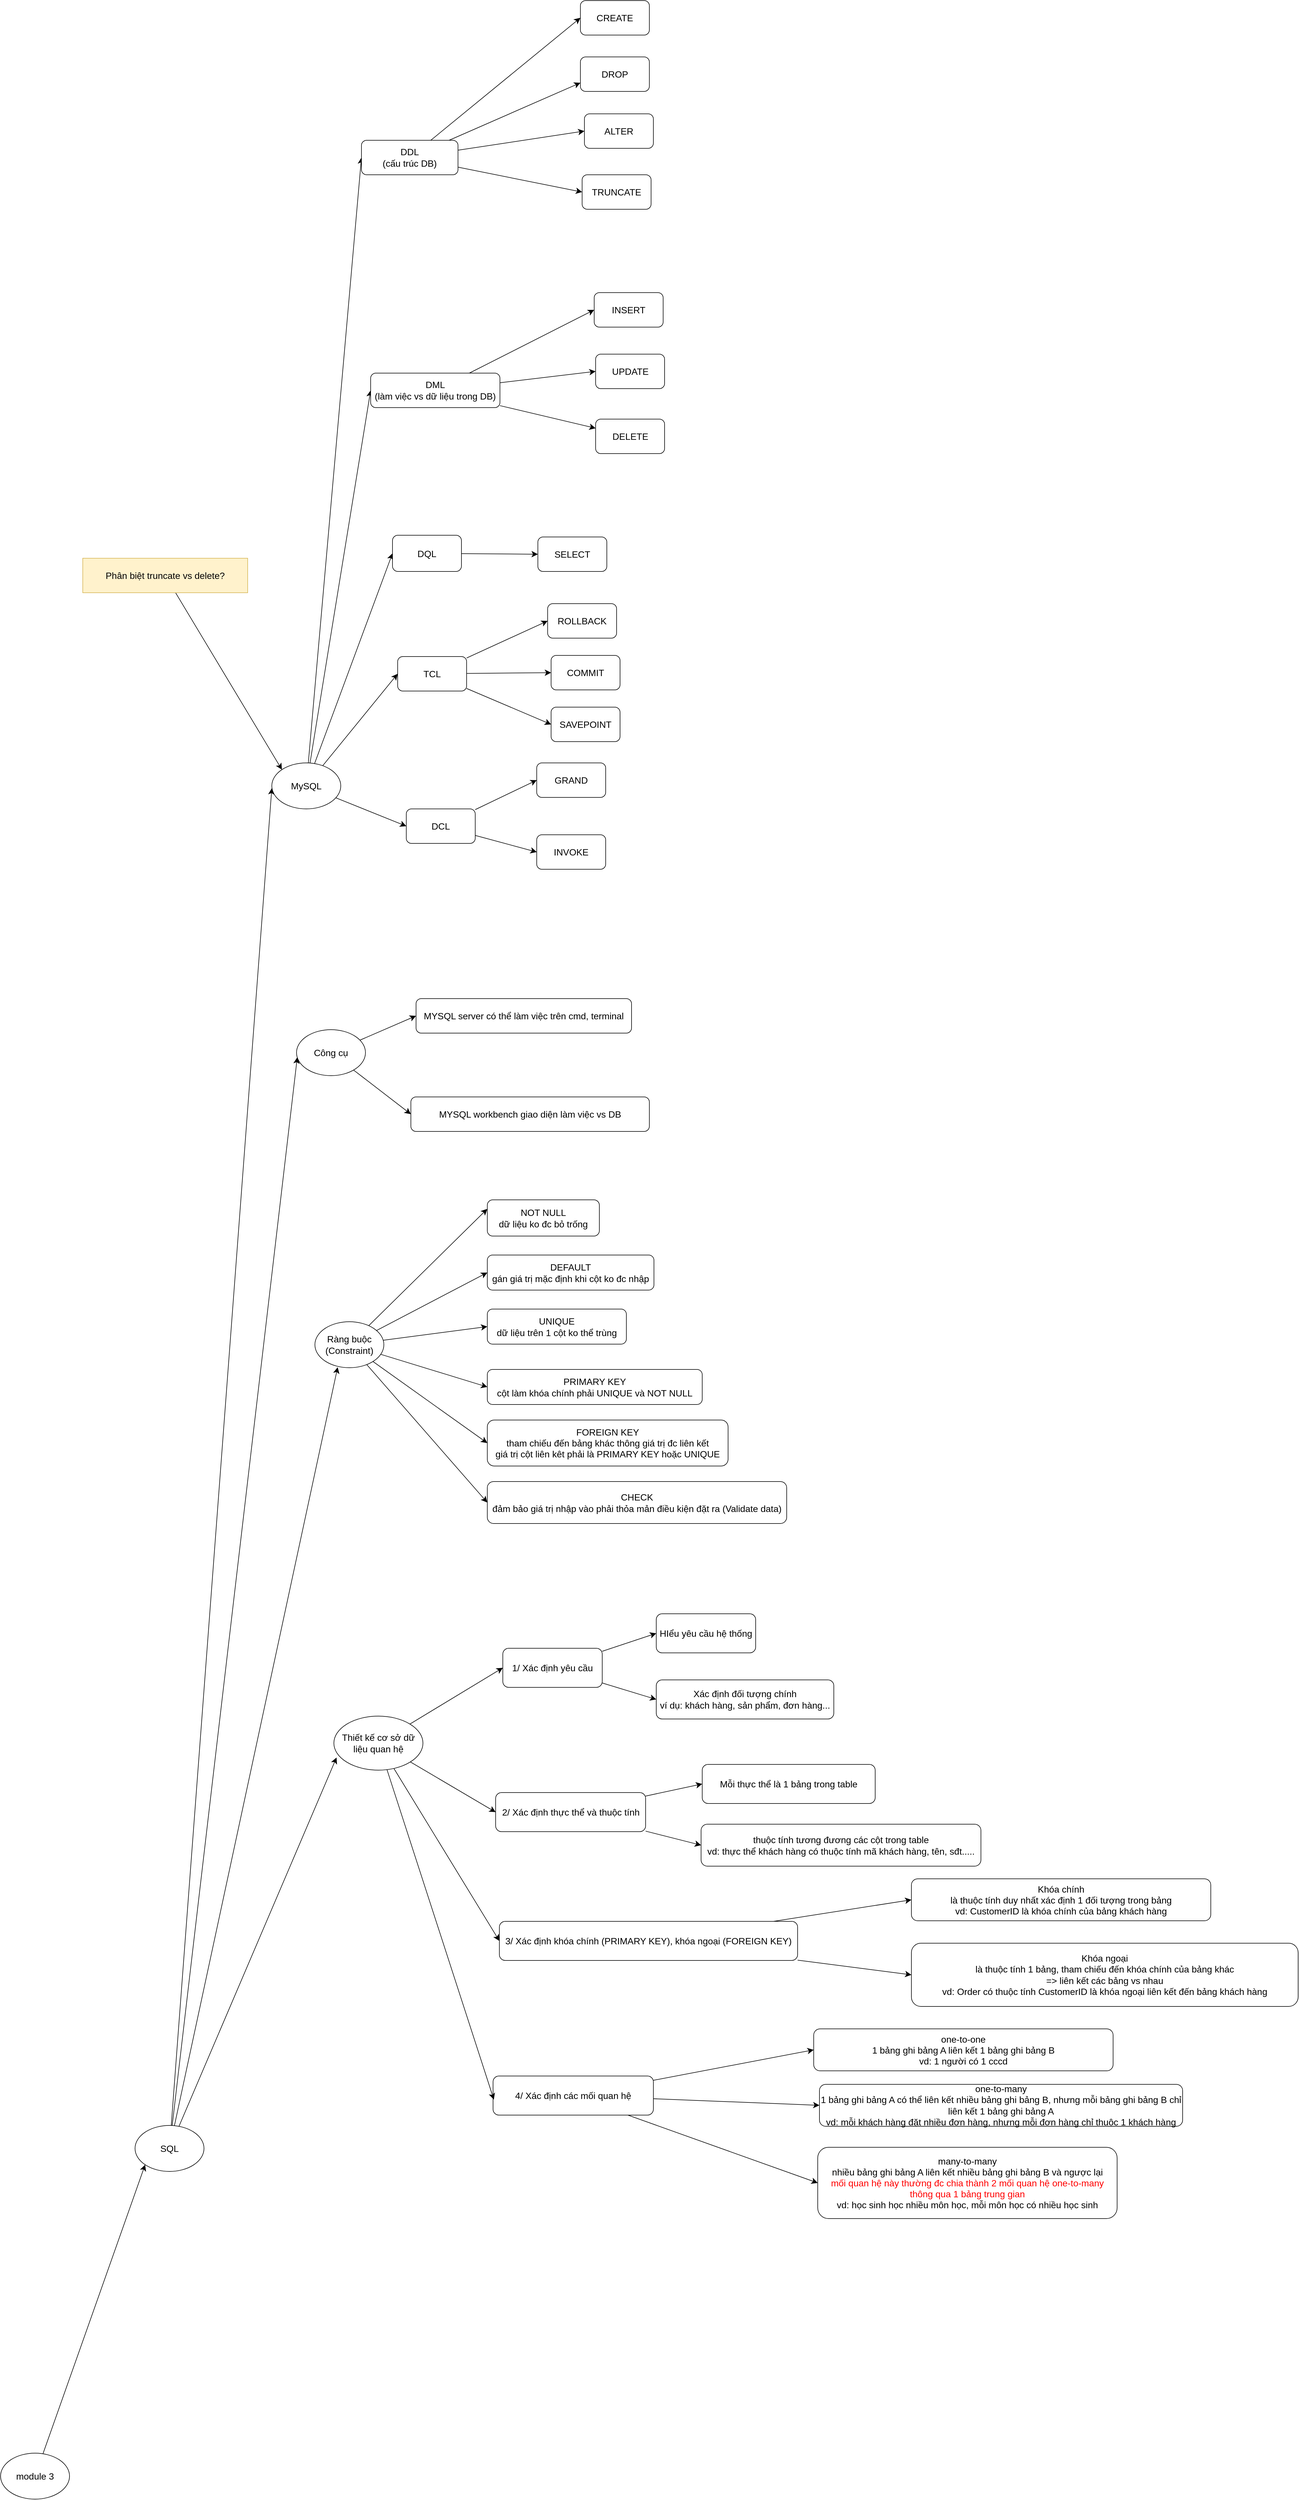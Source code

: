 <mxfile version="22.1.16" type="device" pages="3">
  <diagram name="Module 3" id="CHVJu84iNEhKkRVSbIUE">
    <mxGraphModel dx="2952" dy="5730" grid="0" gridSize="10" guides="1" tooltips="1" connect="1" arrows="1" fold="1" page="0" pageScale="1" pageWidth="827" pageHeight="1169" math="0" shadow="0">
      <root>
        <mxCell id="0" />
        <mxCell id="1" parent="0" />
        <mxCell id="LpP1oxPUB7b7Ap5Ta2ox-3" style="edgeStyle=none;curved=1;rounded=0;orthogonalLoop=1;jettySize=auto;html=1;fontSize=12;startSize=8;endSize=8;entryX=0;entryY=1;entryDx=0;entryDy=0;" parent="1" source="LpP1oxPUB7b7Ap5Ta2ox-1" target="LpP1oxPUB7b7Ap5Ta2ox-2" edge="1">
          <mxGeometry relative="1" as="geometry" />
        </mxCell>
        <mxCell id="LpP1oxPUB7b7Ap5Ta2ox-1" value="module 3" style="ellipse;whiteSpace=wrap;html=1;fontSize=16;" parent="1" vertex="1">
          <mxGeometry x="-73" y="180" width="120" height="80" as="geometry" />
        </mxCell>
        <mxCell id="LpP1oxPUB7b7Ap5Ta2ox-2" value="SQL" style="ellipse;whiteSpace=wrap;html=1;fontSize=16;" parent="1" vertex="1">
          <mxGeometry x="161" y="-390" width="120" height="80" as="geometry" />
        </mxCell>
        <mxCell id="LpP1oxPUB7b7Ap5Ta2ox-13" style="edgeStyle=none;curved=1;rounded=0;orthogonalLoop=1;jettySize=auto;html=1;entryX=0;entryY=0.25;entryDx=0;entryDy=0;fontSize=12;startSize=8;endSize=8;" parent="1" source="LpP1oxPUB7b7Ap5Ta2ox-5" target="LpP1oxPUB7b7Ap5Ta2ox-7" edge="1">
          <mxGeometry relative="1" as="geometry" />
        </mxCell>
        <mxCell id="LpP1oxPUB7b7Ap5Ta2ox-14" style="edgeStyle=none;curved=1;rounded=0;orthogonalLoop=1;jettySize=auto;html=1;entryX=0;entryY=0.5;entryDx=0;entryDy=0;fontSize=12;startSize=8;endSize=8;" parent="1" source="LpP1oxPUB7b7Ap5Ta2ox-5" target="LpP1oxPUB7b7Ap5Ta2ox-8" edge="1">
          <mxGeometry relative="1" as="geometry" />
        </mxCell>
        <mxCell id="LpP1oxPUB7b7Ap5Ta2ox-15" style="edgeStyle=none;curved=1;rounded=0;orthogonalLoop=1;jettySize=auto;html=1;entryX=0;entryY=0.5;entryDx=0;entryDy=0;fontSize=12;startSize=8;endSize=8;" parent="1" source="LpP1oxPUB7b7Ap5Ta2ox-5" target="LpP1oxPUB7b7Ap5Ta2ox-9" edge="1">
          <mxGeometry relative="1" as="geometry" />
        </mxCell>
        <mxCell id="LpP1oxPUB7b7Ap5Ta2ox-16" style="edgeStyle=none;curved=1;rounded=0;orthogonalLoop=1;jettySize=auto;html=1;entryX=0;entryY=0.5;entryDx=0;entryDy=0;fontSize=12;startSize=8;endSize=8;" parent="1" source="LpP1oxPUB7b7Ap5Ta2ox-5" target="LpP1oxPUB7b7Ap5Ta2ox-10" edge="1">
          <mxGeometry relative="1" as="geometry" />
        </mxCell>
        <mxCell id="LpP1oxPUB7b7Ap5Ta2ox-17" style="edgeStyle=none;curved=1;rounded=0;orthogonalLoop=1;jettySize=auto;html=1;entryX=0;entryY=0.5;entryDx=0;entryDy=0;fontSize=12;startSize=8;endSize=8;" parent="1" source="LpP1oxPUB7b7Ap5Ta2ox-5" target="LpP1oxPUB7b7Ap5Ta2ox-11" edge="1">
          <mxGeometry relative="1" as="geometry" />
        </mxCell>
        <mxCell id="LpP1oxPUB7b7Ap5Ta2ox-18" style="edgeStyle=none;curved=1;rounded=0;orthogonalLoop=1;jettySize=auto;html=1;entryX=0;entryY=0.5;entryDx=0;entryDy=0;fontSize=12;startSize=8;endSize=8;" parent="1" source="LpP1oxPUB7b7Ap5Ta2ox-5" target="LpP1oxPUB7b7Ap5Ta2ox-12" edge="1">
          <mxGeometry relative="1" as="geometry" />
        </mxCell>
        <mxCell id="LpP1oxPUB7b7Ap5Ta2ox-5" value="Ràng buộc&lt;br&gt;(Constraint)" style="ellipse;whiteSpace=wrap;html=1;fontSize=16;" parent="1" vertex="1">
          <mxGeometry x="474" y="-1788" width="120" height="80" as="geometry" />
        </mxCell>
        <mxCell id="LpP1oxPUB7b7Ap5Ta2ox-6" style="edgeStyle=none;curved=1;rounded=0;orthogonalLoop=1;jettySize=auto;html=1;entryX=0.33;entryY=0.989;entryDx=0;entryDy=0;entryPerimeter=0;fontSize=12;startSize=8;endSize=8;" parent="1" source="LpP1oxPUB7b7Ap5Ta2ox-2" target="LpP1oxPUB7b7Ap5Ta2ox-5" edge="1">
          <mxGeometry relative="1" as="geometry" />
        </mxCell>
        <mxCell id="LpP1oxPUB7b7Ap5Ta2ox-7" value="NOT NULL&lt;br&gt;dữ liệu ko đc bỏ trống" style="rounded=1;whiteSpace=wrap;html=1;fontSize=16;" parent="1" vertex="1">
          <mxGeometry x="774" y="-2000" width="195" height="63" as="geometry" />
        </mxCell>
        <mxCell id="LpP1oxPUB7b7Ap5Ta2ox-8" value="DEFAULT&lt;br&gt;gán giá trị mặc định khi cột ko đc nhập" style="rounded=1;whiteSpace=wrap;html=1;fontSize=16;" parent="1" vertex="1">
          <mxGeometry x="774" y="-1904" width="290" height="61" as="geometry" />
        </mxCell>
        <mxCell id="LpP1oxPUB7b7Ap5Ta2ox-9" value="UNIQUE&lt;br&gt;dữ liệu trên 1 cột ko thể trùng" style="rounded=1;whiteSpace=wrap;html=1;fontSize=16;" parent="1" vertex="1">
          <mxGeometry x="774" y="-1810" width="242" height="61" as="geometry" />
        </mxCell>
        <mxCell id="LpP1oxPUB7b7Ap5Ta2ox-10" value="PRIMARY KEY&lt;br&gt;cột làm khóa chính phải UNIQUE và NOT NULL" style="rounded=1;whiteSpace=wrap;html=1;fontSize=16;" parent="1" vertex="1">
          <mxGeometry x="774" y="-1705" width="374" height="61" as="geometry" />
        </mxCell>
        <mxCell id="LpP1oxPUB7b7Ap5Ta2ox-11" value="FOREIGN KEY&lt;br&gt;tham chiếu đến bảng khác thông giá trị đc liên kết&lt;br&gt;giá trị cột liên kêt phải là PRIMARY KEY hoặc UNIQUE" style="rounded=1;whiteSpace=wrap;html=1;fontSize=16;" parent="1" vertex="1">
          <mxGeometry x="774" y="-1617" width="419" height="80" as="geometry" />
        </mxCell>
        <mxCell id="LpP1oxPUB7b7Ap5Ta2ox-12" value="CHECK&lt;br&gt;đảm bảo giá trị nhập vào phải thỏa mản điều kiện đặt ra (Validate data)" style="rounded=1;whiteSpace=wrap;html=1;fontSize=16;" parent="1" vertex="1">
          <mxGeometry x="774" y="-1510" width="521" height="73" as="geometry" />
        </mxCell>
        <mxCell id="LpP1oxPUB7b7Ap5Ta2ox-44" style="edgeStyle=none;curved=1;rounded=0;orthogonalLoop=1;jettySize=auto;html=1;entryX=0;entryY=0.5;entryDx=0;entryDy=0;fontSize=12;startSize=8;endSize=8;" parent="1" source="LpP1oxPUB7b7Ap5Ta2ox-19" target="LpP1oxPUB7b7Ap5Ta2ox-22" edge="1">
          <mxGeometry relative="1" as="geometry" />
        </mxCell>
        <mxCell id="LpP1oxPUB7b7Ap5Ta2ox-45" style="edgeStyle=none;curved=1;rounded=0;orthogonalLoop=1;jettySize=auto;html=1;entryX=0;entryY=0.5;entryDx=0;entryDy=0;fontSize=12;startSize=8;endSize=8;" parent="1" source="LpP1oxPUB7b7Ap5Ta2ox-19" target="LpP1oxPUB7b7Ap5Ta2ox-24" edge="1">
          <mxGeometry relative="1" as="geometry" />
        </mxCell>
        <mxCell id="LpP1oxPUB7b7Ap5Ta2ox-46" style="edgeStyle=none;curved=1;rounded=0;orthogonalLoop=1;jettySize=auto;html=1;entryX=0;entryY=0.5;entryDx=0;entryDy=0;fontSize=12;startSize=8;endSize=8;" parent="1" source="LpP1oxPUB7b7Ap5Ta2ox-19" target="LpP1oxPUB7b7Ap5Ta2ox-23" edge="1">
          <mxGeometry relative="1" as="geometry" />
        </mxCell>
        <mxCell id="LpP1oxPUB7b7Ap5Ta2ox-47" style="edgeStyle=none;curved=1;rounded=0;orthogonalLoop=1;jettySize=auto;html=1;entryX=0;entryY=0.5;entryDx=0;entryDy=0;fontSize=12;startSize=8;endSize=8;" parent="1" source="LpP1oxPUB7b7Ap5Ta2ox-19" target="LpP1oxPUB7b7Ap5Ta2ox-25" edge="1">
          <mxGeometry relative="1" as="geometry" />
        </mxCell>
        <mxCell id="LpP1oxPUB7b7Ap5Ta2ox-48" style="edgeStyle=none;curved=1;rounded=0;orthogonalLoop=1;jettySize=auto;html=1;entryX=0;entryY=0.5;entryDx=0;entryDy=0;fontSize=12;startSize=8;endSize=8;" parent="1" source="LpP1oxPUB7b7Ap5Ta2ox-19" target="LpP1oxPUB7b7Ap5Ta2ox-26" edge="1">
          <mxGeometry relative="1" as="geometry" />
        </mxCell>
        <mxCell id="LpP1oxPUB7b7Ap5Ta2ox-19" value="MySQL" style="ellipse;whiteSpace=wrap;html=1;fontSize=16;" parent="1" vertex="1">
          <mxGeometry x="399" y="-2760" width="120" height="80" as="geometry" />
        </mxCell>
        <mxCell id="LpP1oxPUB7b7Ap5Ta2ox-20" style="edgeStyle=none;curved=1;rounded=0;orthogonalLoop=1;jettySize=auto;html=1;entryX=0;entryY=0.55;entryDx=0;entryDy=0;entryPerimeter=0;fontSize=12;startSize=8;endSize=8;" parent="1" source="LpP1oxPUB7b7Ap5Ta2ox-2" target="LpP1oxPUB7b7Ap5Ta2ox-19" edge="1">
          <mxGeometry relative="1" as="geometry" />
        </mxCell>
        <mxCell id="LpP1oxPUB7b7Ap5Ta2ox-49" style="edgeStyle=none;curved=1;rounded=0;orthogonalLoop=1;jettySize=auto;html=1;entryX=0;entryY=0.5;entryDx=0;entryDy=0;fontSize=12;startSize=8;endSize=8;" parent="1" source="LpP1oxPUB7b7Ap5Ta2ox-22" target="LpP1oxPUB7b7Ap5Ta2ox-27" edge="1">
          <mxGeometry relative="1" as="geometry" />
        </mxCell>
        <mxCell id="LpP1oxPUB7b7Ap5Ta2ox-50" style="edgeStyle=none;curved=1;rounded=0;orthogonalLoop=1;jettySize=auto;html=1;entryX=0;entryY=0.75;entryDx=0;entryDy=0;fontSize=12;startSize=8;endSize=8;" parent="1" source="LpP1oxPUB7b7Ap5Ta2ox-22" target="LpP1oxPUB7b7Ap5Ta2ox-30" edge="1">
          <mxGeometry relative="1" as="geometry" />
        </mxCell>
        <mxCell id="LpP1oxPUB7b7Ap5Ta2ox-51" style="edgeStyle=none;curved=1;rounded=0;orthogonalLoop=1;jettySize=auto;html=1;entryX=0;entryY=0.5;entryDx=0;entryDy=0;fontSize=12;startSize=8;endSize=8;" parent="1" source="LpP1oxPUB7b7Ap5Ta2ox-22" target="LpP1oxPUB7b7Ap5Ta2ox-29" edge="1">
          <mxGeometry relative="1" as="geometry" />
        </mxCell>
        <mxCell id="LpP1oxPUB7b7Ap5Ta2ox-52" style="edgeStyle=none;curved=1;rounded=0;orthogonalLoop=1;jettySize=auto;html=1;entryX=0;entryY=0.5;entryDx=0;entryDy=0;fontSize=12;startSize=8;endSize=8;" parent="1" source="LpP1oxPUB7b7Ap5Ta2ox-22" target="LpP1oxPUB7b7Ap5Ta2ox-28" edge="1">
          <mxGeometry relative="1" as="geometry" />
        </mxCell>
        <mxCell id="LpP1oxPUB7b7Ap5Ta2ox-22" value="DDL&lt;br&gt;(cấu trúc DB)" style="rounded=1;whiteSpace=wrap;html=1;fontSize=16;" parent="1" vertex="1">
          <mxGeometry x="555" y="-3843" width="168" height="60" as="geometry" />
        </mxCell>
        <mxCell id="LpP1oxPUB7b7Ap5Ta2ox-56" style="edgeStyle=none;curved=1;rounded=0;orthogonalLoop=1;jettySize=auto;html=1;entryX=0;entryY=0.5;entryDx=0;entryDy=0;fontSize=12;startSize=8;endSize=8;" parent="1" source="LpP1oxPUB7b7Ap5Ta2ox-23" target="LpP1oxPUB7b7Ap5Ta2ox-35" edge="1">
          <mxGeometry relative="1" as="geometry" />
        </mxCell>
        <mxCell id="LpP1oxPUB7b7Ap5Ta2ox-23" value="DQL" style="rounded=1;whiteSpace=wrap;html=1;fontSize=16;" parent="1" vertex="1">
          <mxGeometry x="609" y="-3156" width="120" height="63" as="geometry" />
        </mxCell>
        <mxCell id="LpP1oxPUB7b7Ap5Ta2ox-53" style="edgeStyle=none;curved=1;rounded=0;orthogonalLoop=1;jettySize=auto;html=1;entryX=0;entryY=0.5;entryDx=0;entryDy=0;fontSize=12;startSize=8;endSize=8;" parent="1" source="LpP1oxPUB7b7Ap5Ta2ox-24" target="LpP1oxPUB7b7Ap5Ta2ox-31" edge="1">
          <mxGeometry relative="1" as="geometry" />
        </mxCell>
        <mxCell id="LpP1oxPUB7b7Ap5Ta2ox-55" style="edgeStyle=none;curved=1;rounded=0;orthogonalLoop=1;jettySize=auto;html=1;fontSize=12;startSize=8;endSize=8;" parent="1" source="LpP1oxPUB7b7Ap5Ta2ox-24" target="LpP1oxPUB7b7Ap5Ta2ox-33" edge="1">
          <mxGeometry relative="1" as="geometry" />
        </mxCell>
        <mxCell id="LpP1oxPUB7b7Ap5Ta2ox-62" style="edgeStyle=none;curved=1;rounded=0;orthogonalLoop=1;jettySize=auto;html=1;entryX=0;entryY=0.5;entryDx=0;entryDy=0;fontSize=12;startSize=8;endSize=8;" parent="1" source="LpP1oxPUB7b7Ap5Ta2ox-24" target="LpP1oxPUB7b7Ap5Ta2ox-34" edge="1">
          <mxGeometry relative="1" as="geometry" />
        </mxCell>
        <mxCell id="LpP1oxPUB7b7Ap5Ta2ox-24" value="DML&lt;br&gt;(làm việc vs dữ liệu trong DB)" style="rounded=1;whiteSpace=wrap;html=1;fontSize=16;" parent="1" vertex="1">
          <mxGeometry x="571" y="-3438" width="225" height="60" as="geometry" />
        </mxCell>
        <mxCell id="LpP1oxPUB7b7Ap5Ta2ox-57" style="edgeStyle=none;curved=1;rounded=0;orthogonalLoop=1;jettySize=auto;html=1;entryX=0;entryY=0.5;entryDx=0;entryDy=0;fontSize=12;startSize=8;endSize=8;" parent="1" source="LpP1oxPUB7b7Ap5Ta2ox-25" target="LpP1oxPUB7b7Ap5Ta2ox-36" edge="1">
          <mxGeometry relative="1" as="geometry" />
        </mxCell>
        <mxCell id="LpP1oxPUB7b7Ap5Ta2ox-58" style="edgeStyle=none;curved=1;rounded=0;orthogonalLoop=1;jettySize=auto;html=1;entryX=0;entryY=0.5;entryDx=0;entryDy=0;fontSize=12;startSize=8;endSize=8;" parent="1" source="LpP1oxPUB7b7Ap5Ta2ox-25" target="LpP1oxPUB7b7Ap5Ta2ox-38" edge="1">
          <mxGeometry relative="1" as="geometry" />
        </mxCell>
        <mxCell id="LpP1oxPUB7b7Ap5Ta2ox-59" style="edgeStyle=none;curved=1;rounded=0;orthogonalLoop=1;jettySize=auto;html=1;entryX=0;entryY=0.5;entryDx=0;entryDy=0;fontSize=12;startSize=8;endSize=8;" parent="1" source="LpP1oxPUB7b7Ap5Ta2ox-25" target="LpP1oxPUB7b7Ap5Ta2ox-37" edge="1">
          <mxGeometry relative="1" as="geometry" />
        </mxCell>
        <mxCell id="LpP1oxPUB7b7Ap5Ta2ox-25" value="TCL" style="rounded=1;whiteSpace=wrap;html=1;fontSize=16;" parent="1" vertex="1">
          <mxGeometry x="618" y="-2945" width="120" height="60" as="geometry" />
        </mxCell>
        <mxCell id="LpP1oxPUB7b7Ap5Ta2ox-60" style="edgeStyle=none;curved=1;rounded=0;orthogonalLoop=1;jettySize=auto;html=1;entryX=0;entryY=0.5;entryDx=0;entryDy=0;fontSize=12;startSize=8;endSize=8;" parent="1" source="LpP1oxPUB7b7Ap5Ta2ox-26" target="LpP1oxPUB7b7Ap5Ta2ox-42" edge="1">
          <mxGeometry relative="1" as="geometry" />
        </mxCell>
        <mxCell id="LpP1oxPUB7b7Ap5Ta2ox-61" style="edgeStyle=none;curved=1;rounded=0;orthogonalLoop=1;jettySize=auto;html=1;entryX=0;entryY=0.5;entryDx=0;entryDy=0;fontSize=12;startSize=8;endSize=8;" parent="1" source="LpP1oxPUB7b7Ap5Ta2ox-26" target="LpP1oxPUB7b7Ap5Ta2ox-43" edge="1">
          <mxGeometry relative="1" as="geometry" />
        </mxCell>
        <mxCell id="LpP1oxPUB7b7Ap5Ta2ox-26" value="DCL" style="rounded=1;whiteSpace=wrap;html=1;fontSize=16;" parent="1" vertex="1">
          <mxGeometry x="633" y="-2680" width="120" height="60" as="geometry" />
        </mxCell>
        <mxCell id="LpP1oxPUB7b7Ap5Ta2ox-27" value="CREATE" style="rounded=1;whiteSpace=wrap;html=1;fontSize=16;" parent="1" vertex="1">
          <mxGeometry x="936" y="-4086" width="120" height="60" as="geometry" />
        </mxCell>
        <mxCell id="LpP1oxPUB7b7Ap5Ta2ox-28" value="TRUNCATE" style="rounded=1;whiteSpace=wrap;html=1;fontSize=16;" parent="1" vertex="1">
          <mxGeometry x="939" y="-3783" width="120" height="60" as="geometry" />
        </mxCell>
        <mxCell id="LpP1oxPUB7b7Ap5Ta2ox-29" value="ALTER" style="rounded=1;whiteSpace=wrap;html=1;fontSize=16;" parent="1" vertex="1">
          <mxGeometry x="943" y="-3889" width="120" height="60" as="geometry" />
        </mxCell>
        <mxCell id="LpP1oxPUB7b7Ap5Ta2ox-30" value="DROP" style="rounded=1;whiteSpace=wrap;html=1;fontSize=16;" parent="1" vertex="1">
          <mxGeometry x="936" y="-3988" width="120" height="60" as="geometry" />
        </mxCell>
        <mxCell id="LpP1oxPUB7b7Ap5Ta2ox-31" value="INSERT" style="rounded=1;whiteSpace=wrap;html=1;fontSize=16;" parent="1" vertex="1">
          <mxGeometry x="960" y="-3578" width="120" height="60" as="geometry" />
        </mxCell>
        <mxCell id="LpP1oxPUB7b7Ap5Ta2ox-33" value="DELETE" style="rounded=1;whiteSpace=wrap;html=1;fontSize=16;" parent="1" vertex="1">
          <mxGeometry x="962.5" y="-3358" width="120" height="60" as="geometry" />
        </mxCell>
        <mxCell id="LpP1oxPUB7b7Ap5Ta2ox-34" value="UPDATE" style="rounded=1;whiteSpace=wrap;html=1;fontSize=16;" parent="1" vertex="1">
          <mxGeometry x="962.5" y="-3471" width="120" height="60" as="geometry" />
        </mxCell>
        <mxCell id="LpP1oxPUB7b7Ap5Ta2ox-35" value="SELECT" style="rounded=1;whiteSpace=wrap;html=1;fontSize=16;" parent="1" vertex="1">
          <mxGeometry x="862" y="-3153" width="120" height="60" as="geometry" />
        </mxCell>
        <mxCell id="LpP1oxPUB7b7Ap5Ta2ox-36" value="ROLLBACK" style="rounded=1;whiteSpace=wrap;html=1;fontSize=16;" parent="1" vertex="1">
          <mxGeometry x="879" y="-3037" width="120" height="60" as="geometry" />
        </mxCell>
        <mxCell id="LpP1oxPUB7b7Ap5Ta2ox-37" value="SAVEPOINT" style="rounded=1;whiteSpace=wrap;html=1;fontSize=16;" parent="1" vertex="1">
          <mxGeometry x="885" y="-2857" width="120" height="60" as="geometry" />
        </mxCell>
        <mxCell id="LpP1oxPUB7b7Ap5Ta2ox-38" value="COMMIT" style="rounded=1;whiteSpace=wrap;html=1;fontSize=16;" parent="1" vertex="1">
          <mxGeometry x="885" y="-2947" width="120" height="60" as="geometry" />
        </mxCell>
        <mxCell id="LpP1oxPUB7b7Ap5Ta2ox-42" value="GRAND" style="rounded=1;whiteSpace=wrap;html=1;fontSize=16;" parent="1" vertex="1">
          <mxGeometry x="860" y="-2760" width="120" height="60" as="geometry" />
        </mxCell>
        <mxCell id="LpP1oxPUB7b7Ap5Ta2ox-43" value="INVOKE" style="rounded=1;whiteSpace=wrap;html=1;fontSize=16;" parent="1" vertex="1">
          <mxGeometry x="860" y="-2635" width="120" height="60" as="geometry" />
        </mxCell>
        <mxCell id="LpP1oxPUB7b7Ap5Ta2ox-68" style="edgeStyle=none;curved=1;rounded=0;orthogonalLoop=1;jettySize=auto;html=1;entryX=0;entryY=0.5;entryDx=0;entryDy=0;fontSize=12;startSize=8;endSize=8;" parent="1" source="LpP1oxPUB7b7Ap5Ta2ox-63" target="LpP1oxPUB7b7Ap5Ta2ox-66" edge="1">
          <mxGeometry relative="1" as="geometry" />
        </mxCell>
        <mxCell id="LpP1oxPUB7b7Ap5Ta2ox-69" style="edgeStyle=none;curved=1;rounded=0;orthogonalLoop=1;jettySize=auto;html=1;entryX=0;entryY=0.5;entryDx=0;entryDy=0;fontSize=12;startSize=8;endSize=8;" parent="1" source="LpP1oxPUB7b7Ap5Ta2ox-63" target="LpP1oxPUB7b7Ap5Ta2ox-67" edge="1">
          <mxGeometry relative="1" as="geometry" />
        </mxCell>
        <mxCell id="LpP1oxPUB7b7Ap5Ta2ox-63" value="Công cụ" style="ellipse;whiteSpace=wrap;html=1;fontSize=16;" parent="1" vertex="1">
          <mxGeometry x="442" y="-2296" width="120" height="80" as="geometry" />
        </mxCell>
        <mxCell id="LpP1oxPUB7b7Ap5Ta2ox-64" style="edgeStyle=none;curved=1;rounded=0;orthogonalLoop=1;jettySize=auto;html=1;entryX=0.011;entryY=0.6;entryDx=0;entryDy=0;entryPerimeter=0;fontSize=12;startSize=8;endSize=8;" parent="1" source="LpP1oxPUB7b7Ap5Ta2ox-2" target="LpP1oxPUB7b7Ap5Ta2ox-63" edge="1">
          <mxGeometry relative="1" as="geometry" />
        </mxCell>
        <mxCell id="LpP1oxPUB7b7Ap5Ta2ox-65" style="edgeStyle=none;curved=1;rounded=0;orthogonalLoop=1;jettySize=auto;html=1;exitX=1;exitY=1;exitDx=0;exitDy=0;fontSize=12;startSize=8;endSize=8;" parent="1" source="LpP1oxPUB7b7Ap5Ta2ox-63" target="LpP1oxPUB7b7Ap5Ta2ox-63" edge="1">
          <mxGeometry relative="1" as="geometry" />
        </mxCell>
        <mxCell id="LpP1oxPUB7b7Ap5Ta2ox-66" value="MYSQL server có thể làm việc trên cmd, terminal" style="rounded=1;whiteSpace=wrap;html=1;fontSize=16;" parent="1" vertex="1">
          <mxGeometry x="650" y="-2350" width="375" height="60" as="geometry" />
        </mxCell>
        <mxCell id="LpP1oxPUB7b7Ap5Ta2ox-67" value="MYSQL workbench giao diện làm việc vs DB" style="rounded=1;whiteSpace=wrap;html=1;fontSize=16;" parent="1" vertex="1">
          <mxGeometry x="641" y="-2179" width="415" height="60" as="geometry" />
        </mxCell>
        <mxCell id="LpP1oxPUB7b7Ap5Ta2ox-77" style="edgeStyle=none;curved=1;rounded=0;orthogonalLoop=1;jettySize=auto;html=1;entryX=0;entryY=0;entryDx=0;entryDy=0;fontSize=12;startSize=8;endSize=8;" parent="1" source="LpP1oxPUB7b7Ap5Ta2ox-76" target="LpP1oxPUB7b7Ap5Ta2ox-19" edge="1">
          <mxGeometry relative="1" as="geometry" />
        </mxCell>
        <mxCell id="LpP1oxPUB7b7Ap5Ta2ox-76" value="Phân biệt truncate vs delete?" style="rounded=0;whiteSpace=wrap;html=1;fontSize=16;fillColor=#fff2cc;strokeColor=#d6b656;" parent="1" vertex="1">
          <mxGeometry x="70" y="-3116" width="287" height="60" as="geometry" />
        </mxCell>
        <mxCell id="LpP1oxPUB7b7Ap5Ta2ox-93" style="edgeStyle=none;curved=1;rounded=0;orthogonalLoop=1;jettySize=auto;html=1;entryX=0;entryY=0.5;entryDx=0;entryDy=0;fontSize=12;startSize=8;endSize=8;" parent="1" source="LpP1oxPUB7b7Ap5Ta2ox-78" target="LpP1oxPUB7b7Ap5Ta2ox-79" edge="1">
          <mxGeometry relative="1" as="geometry" />
        </mxCell>
        <mxCell id="LpP1oxPUB7b7Ap5Ta2ox-94" style="edgeStyle=none;curved=1;rounded=0;orthogonalLoop=1;jettySize=auto;html=1;entryX=0;entryY=0.5;entryDx=0;entryDy=0;fontSize=12;startSize=8;endSize=8;" parent="1" source="LpP1oxPUB7b7Ap5Ta2ox-78" target="LpP1oxPUB7b7Ap5Ta2ox-82" edge="1">
          <mxGeometry relative="1" as="geometry" />
        </mxCell>
        <mxCell id="LpP1oxPUB7b7Ap5Ta2ox-95" style="edgeStyle=none;curved=1;rounded=0;orthogonalLoop=1;jettySize=auto;html=1;entryX=0;entryY=0.5;entryDx=0;entryDy=0;fontSize=12;startSize=8;endSize=8;" parent="1" source="LpP1oxPUB7b7Ap5Ta2ox-78" target="LpP1oxPUB7b7Ap5Ta2ox-85" edge="1">
          <mxGeometry relative="1" as="geometry" />
        </mxCell>
        <mxCell id="LpP1oxPUB7b7Ap5Ta2ox-78" value="Thiết kế cơ sở dữ liệu quan hệ" style="ellipse;whiteSpace=wrap;html=1;fontSize=16;" parent="1" vertex="1">
          <mxGeometry x="507" y="-1102" width="155" height="94" as="geometry" />
        </mxCell>
        <mxCell id="LpP1oxPUB7b7Ap5Ta2ox-97" style="edgeStyle=none;curved=1;rounded=0;orthogonalLoop=1;jettySize=auto;html=1;entryX=0;entryY=0.5;entryDx=0;entryDy=0;fontSize=12;startSize=8;endSize=8;" parent="1" source="LpP1oxPUB7b7Ap5Ta2ox-79" target="LpP1oxPUB7b7Ap5Ta2ox-80" edge="1">
          <mxGeometry relative="1" as="geometry" />
        </mxCell>
        <mxCell id="LpP1oxPUB7b7Ap5Ta2ox-98" style="edgeStyle=none;curved=1;rounded=0;orthogonalLoop=1;jettySize=auto;html=1;entryX=0;entryY=0.5;entryDx=0;entryDy=0;fontSize=12;startSize=8;endSize=8;" parent="1" source="LpP1oxPUB7b7Ap5Ta2ox-79" target="LpP1oxPUB7b7Ap5Ta2ox-81" edge="1">
          <mxGeometry relative="1" as="geometry" />
        </mxCell>
        <mxCell id="LpP1oxPUB7b7Ap5Ta2ox-79" value="1/ Xác định yêu cầu" style="rounded=1;whiteSpace=wrap;html=1;fontSize=16;" parent="1" vertex="1">
          <mxGeometry x="801" y="-1220" width="173" height="68" as="geometry" />
        </mxCell>
        <mxCell id="LpP1oxPUB7b7Ap5Ta2ox-80" value="HIểu yêu cầu hệ thống" style="rounded=1;whiteSpace=wrap;html=1;fontSize=16;" parent="1" vertex="1">
          <mxGeometry x="1068" y="-1280" width="173" height="68" as="geometry" />
        </mxCell>
        <mxCell id="LpP1oxPUB7b7Ap5Ta2ox-81" value="Xác định đối tượng chính&lt;br&gt;ví dụ: khách hàng, sản phẩm, đơn hàng..." style="rounded=1;whiteSpace=wrap;html=1;fontSize=16;" parent="1" vertex="1">
          <mxGeometry x="1068" y="-1165" width="309" height="68" as="geometry" />
        </mxCell>
        <mxCell id="LpP1oxPUB7b7Ap5Ta2ox-99" style="edgeStyle=none;curved=1;rounded=0;orthogonalLoop=1;jettySize=auto;html=1;entryX=0;entryY=0.5;entryDx=0;entryDy=0;fontSize=12;startSize=8;endSize=8;" parent="1" source="LpP1oxPUB7b7Ap5Ta2ox-82" target="LpP1oxPUB7b7Ap5Ta2ox-83" edge="1">
          <mxGeometry relative="1" as="geometry" />
        </mxCell>
        <mxCell id="LpP1oxPUB7b7Ap5Ta2ox-100" style="edgeStyle=none;curved=1;rounded=0;orthogonalLoop=1;jettySize=auto;html=1;entryX=0;entryY=0.5;entryDx=0;entryDy=0;fontSize=12;startSize=8;endSize=8;" parent="1" source="LpP1oxPUB7b7Ap5Ta2ox-82" target="LpP1oxPUB7b7Ap5Ta2ox-84" edge="1">
          <mxGeometry relative="1" as="geometry" />
        </mxCell>
        <mxCell id="LpP1oxPUB7b7Ap5Ta2ox-82" value="2/ Xác định thực thể và thuộc tính" style="rounded=1;whiteSpace=wrap;html=1;fontSize=16;" parent="1" vertex="1">
          <mxGeometry x="788.5" y="-969" width="261" height="68" as="geometry" />
        </mxCell>
        <mxCell id="LpP1oxPUB7b7Ap5Ta2ox-83" value="Mỗi thực thể là 1 bảng trong table" style="rounded=1;whiteSpace=wrap;html=1;fontSize=16;" parent="1" vertex="1">
          <mxGeometry x="1148" y="-1018" width="301" height="68" as="geometry" />
        </mxCell>
        <mxCell id="LpP1oxPUB7b7Ap5Ta2ox-84" value="thuộc tính tương đương các cột trong table&lt;br&gt;vd: thực thể khách hàng có thuộc tính mã khách hàng, tên, sđt....." style="rounded=1;whiteSpace=wrap;html=1;fontSize=16;" parent="1" vertex="1">
          <mxGeometry x="1146" y="-914" width="487" height="73" as="geometry" />
        </mxCell>
        <mxCell id="zwavNh4G8JBNGArCNSkA-2" style="edgeStyle=none;curved=1;rounded=0;orthogonalLoop=1;jettySize=auto;html=1;entryX=0;entryY=0.5;entryDx=0;entryDy=0;fontSize=12;startSize=8;endSize=8;" parent="1" source="LpP1oxPUB7b7Ap5Ta2ox-85" target="LpP1oxPUB7b7Ap5Ta2ox-86" edge="1">
          <mxGeometry relative="1" as="geometry" />
        </mxCell>
        <mxCell id="zwavNh4G8JBNGArCNSkA-3" style="edgeStyle=none;curved=1;rounded=0;orthogonalLoop=1;jettySize=auto;html=1;entryX=0;entryY=0.5;entryDx=0;entryDy=0;fontSize=12;startSize=8;endSize=8;" parent="1" source="LpP1oxPUB7b7Ap5Ta2ox-85" target="LpP1oxPUB7b7Ap5Ta2ox-87" edge="1">
          <mxGeometry relative="1" as="geometry" />
        </mxCell>
        <mxCell id="LpP1oxPUB7b7Ap5Ta2ox-85" value="3/ Xác định khóa chính (PRIMARY KEY), khóa ngoại (FOREIGN KEY)" style="rounded=1;whiteSpace=wrap;html=1;fontSize=16;" parent="1" vertex="1">
          <mxGeometry x="795" y="-745" width="519" height="68" as="geometry" />
        </mxCell>
        <mxCell id="LpP1oxPUB7b7Ap5Ta2ox-86" value="Khóa chính&lt;br&gt;là thuộc tính duy nhất xác định 1 đối tượng trong bảng&lt;br&gt;vd:&amp;nbsp;CustomerID là khóa chính của bảng khách hàng" style="rounded=1;whiteSpace=wrap;html=1;fontSize=16;" parent="1" vertex="1">
          <mxGeometry x="1512" y="-819" width="521" height="73" as="geometry" />
        </mxCell>
        <mxCell id="LpP1oxPUB7b7Ap5Ta2ox-87" value="Khóa ngoại&lt;br&gt;là thuộc tính 1 bảng, tham chiếu đến khóa chính của bảng khác&lt;br&gt;=&amp;gt; liên kết các bảng vs nhau&lt;br&gt;vd: Order có thuộc tính CustomerID&amp;nbsp;là khóa ngoại liên kết đến bảng khách hàng" style="rounded=1;whiteSpace=wrap;html=1;fontSize=16;" parent="1" vertex="1">
          <mxGeometry x="1512" y="-707" width="673" height="110" as="geometry" />
        </mxCell>
        <mxCell id="zwavNh4G8JBNGArCNSkA-4" style="edgeStyle=none;curved=1;rounded=0;orthogonalLoop=1;jettySize=auto;html=1;entryX=0;entryY=0.5;entryDx=0;entryDy=0;fontSize=12;startSize=8;endSize=8;" parent="1" source="LpP1oxPUB7b7Ap5Ta2ox-88" target="LpP1oxPUB7b7Ap5Ta2ox-90" edge="1">
          <mxGeometry relative="1" as="geometry" />
        </mxCell>
        <mxCell id="zwavNh4G8JBNGArCNSkA-5" style="edgeStyle=none;curved=1;rounded=0;orthogonalLoop=1;jettySize=auto;html=1;entryX=0;entryY=0.5;entryDx=0;entryDy=0;fontSize=12;startSize=8;endSize=8;" parent="1" source="LpP1oxPUB7b7Ap5Ta2ox-88" target="LpP1oxPUB7b7Ap5Ta2ox-91" edge="1">
          <mxGeometry relative="1" as="geometry" />
        </mxCell>
        <mxCell id="zwavNh4G8JBNGArCNSkA-6" style="edgeStyle=none;curved=1;rounded=0;orthogonalLoop=1;jettySize=auto;html=1;entryX=0;entryY=0.5;entryDx=0;entryDy=0;fontSize=12;startSize=8;endSize=8;" parent="1" source="LpP1oxPUB7b7Ap5Ta2ox-88" target="LpP1oxPUB7b7Ap5Ta2ox-92" edge="1">
          <mxGeometry relative="1" as="geometry" />
        </mxCell>
        <mxCell id="LpP1oxPUB7b7Ap5Ta2ox-88" value="4/ Xác định các mối quan hệ" style="rounded=1;whiteSpace=wrap;html=1;fontSize=16;" parent="1" vertex="1">
          <mxGeometry x="784" y="-476" width="279" height="68" as="geometry" />
        </mxCell>
        <mxCell id="LpP1oxPUB7b7Ap5Ta2ox-90" value="one-to-one&lt;br&gt;1 bảng ghi bảng A liên kết 1 bảng ghi bảng B&lt;br&gt;vd: 1 người có 1 cccd" style="rounded=1;whiteSpace=wrap;html=1;fontSize=16;" parent="1" vertex="1">
          <mxGeometry x="1342" y="-558" width="521" height="73" as="geometry" />
        </mxCell>
        <mxCell id="LpP1oxPUB7b7Ap5Ta2ox-91" value="one-to-many&lt;br&gt;1 bảng ghi bảng A có thể liên kết nhiều bảng ghi bảng B, nhưng mỗi bảng ghi bảng B chỉ liên kết 1 bảng ghi bảng A&lt;br&gt;vd: mỗi khách hàng đặt nhiều đơn hàng, nhưng mỗi đơn hàng chỉ thuộc 1 khách hàng" style="rounded=1;whiteSpace=wrap;html=1;fontSize=16;" parent="1" vertex="1">
          <mxGeometry x="1352" y="-461.5" width="632" height="73" as="geometry" />
        </mxCell>
        <mxCell id="LpP1oxPUB7b7Ap5Ta2ox-92" value="many-to-many&lt;br&gt;nhiều bảng ghi bảng A liên kết nhiều bảng ghi bảng B và ngược lại&lt;br&gt;&lt;font color=&quot;#ff0000&quot;&gt;mối quan hệ này thường đc chia thành 2 mối quan hệ one-to-many thông qua 1 bảng trung gian&lt;br&gt;&lt;/font&gt;vd: học sinh học nhiều môn học, mỗi môn học có nhiều học sinh" style="rounded=1;whiteSpace=wrap;html=1;fontSize=16;" parent="1" vertex="1">
          <mxGeometry x="1349" y="-352" width="521" height="124" as="geometry" />
        </mxCell>
        <mxCell id="LpP1oxPUB7b7Ap5Ta2ox-96" style="edgeStyle=none;curved=1;rounded=0;orthogonalLoop=1;jettySize=auto;html=1;entryX=0.005;entryY=0.602;entryDx=0;entryDy=0;entryPerimeter=0;fontSize=12;startSize=8;endSize=8;" parent="1" source="LpP1oxPUB7b7Ap5Ta2ox-78" target="LpP1oxPUB7b7Ap5Ta2ox-88" edge="1">
          <mxGeometry relative="1" as="geometry" />
        </mxCell>
        <mxCell id="zwavNh4G8JBNGArCNSkA-1" style="edgeStyle=none;curved=1;rounded=0;orthogonalLoop=1;jettySize=auto;html=1;entryX=0.03;entryY=0.766;entryDx=0;entryDy=0;entryPerimeter=0;fontSize=12;startSize=8;endSize=8;" parent="1" source="LpP1oxPUB7b7Ap5Ta2ox-2" target="LpP1oxPUB7b7Ap5Ta2ox-78" edge="1">
          <mxGeometry relative="1" as="geometry" />
        </mxCell>
      </root>
    </mxGraphModel>
  </diagram>
  <diagram id="YL-zHW-2jFYsNq-eb4G0" name="Page-2">
    <mxGraphModel dx="1386" dy="1411" grid="0" gridSize="10" guides="1" tooltips="1" connect="1" arrows="1" fold="1" page="0" pageScale="1" pageWidth="827" pageHeight="1169" math="0" shadow="0">
      <root>
        <mxCell id="0" />
        <mxCell id="1" parent="0" />
        <mxCell id="yjzS7AacyfTG5GW3nVSh-1" value="ChuongTrinhDaoTao" style="shape=table;startSize=30;container=1;collapsible=1;childLayout=tableLayout;fixedRows=1;rowLines=0;fontStyle=1;align=center;resizeLast=1;html=1;fontSize=16;" vertex="1" parent="1">
          <mxGeometry x="93" y="-6" width="236" height="150" as="geometry" />
        </mxCell>
        <mxCell id="yjzS7AacyfTG5GW3nVSh-2" value="" style="shape=tableRow;horizontal=0;startSize=0;swimlaneHead=0;swimlaneBody=0;fillColor=none;collapsible=0;dropTarget=0;points=[[0,0.5],[1,0.5]];portConstraint=eastwest;top=0;left=0;right=0;bottom=1;fontSize=16;" vertex="1" parent="yjzS7AacyfTG5GW3nVSh-1">
          <mxGeometry y="30" width="236" height="30" as="geometry" />
        </mxCell>
        <mxCell id="yjzS7AacyfTG5GW3nVSh-3" value="PK" style="shape=partialRectangle;connectable=0;fillColor=none;top=0;left=0;bottom=0;right=0;fontStyle=1;overflow=hidden;whiteSpace=wrap;html=1;fontSize=16;" vertex="1" parent="yjzS7AacyfTG5GW3nVSh-2">
          <mxGeometry width="30" height="30" as="geometry">
            <mxRectangle width="30" height="30" as="alternateBounds" />
          </mxGeometry>
        </mxCell>
        <mxCell id="yjzS7AacyfTG5GW3nVSh-4" value="maChuongTrinhDaoTao" style="shape=partialRectangle;connectable=0;fillColor=none;top=0;left=0;bottom=0;right=0;align=left;spacingLeft=6;fontStyle=5;overflow=hidden;whiteSpace=wrap;html=1;fontSize=16;" vertex="1" parent="yjzS7AacyfTG5GW3nVSh-2">
          <mxGeometry x="30" width="206" height="30" as="geometry">
            <mxRectangle width="206" height="30" as="alternateBounds" />
          </mxGeometry>
        </mxCell>
        <mxCell id="yjzS7AacyfTG5GW3nVSh-5" value="" style="shape=tableRow;horizontal=0;startSize=0;swimlaneHead=0;swimlaneBody=0;fillColor=none;collapsible=0;dropTarget=0;points=[[0,0.5],[1,0.5]];portConstraint=eastwest;top=0;left=0;right=0;bottom=0;fontSize=16;" vertex="1" parent="yjzS7AacyfTG5GW3nVSh-1">
          <mxGeometry y="60" width="236" height="30" as="geometry" />
        </mxCell>
        <mxCell id="yjzS7AacyfTG5GW3nVSh-6" value="" style="shape=partialRectangle;connectable=0;fillColor=none;top=0;left=0;bottom=0;right=0;editable=1;overflow=hidden;whiteSpace=wrap;html=1;fontSize=16;" vertex="1" parent="yjzS7AacyfTG5GW3nVSh-5">
          <mxGeometry width="30" height="30" as="geometry">
            <mxRectangle width="30" height="30" as="alternateBounds" />
          </mxGeometry>
        </mxCell>
        <mxCell id="yjzS7AacyfTG5GW3nVSh-7" value="tenChuongTrinh" style="shape=partialRectangle;connectable=0;fillColor=none;top=0;left=0;bottom=0;right=0;align=left;spacingLeft=6;overflow=hidden;whiteSpace=wrap;html=1;fontSize=16;" vertex="1" parent="yjzS7AacyfTG5GW3nVSh-5">
          <mxGeometry x="30" width="206" height="30" as="geometry">
            <mxRectangle width="206" height="30" as="alternateBounds" />
          </mxGeometry>
        </mxCell>
        <mxCell id="yjzS7AacyfTG5GW3nVSh-8" value="" style="shape=tableRow;horizontal=0;startSize=0;swimlaneHead=0;swimlaneBody=0;fillColor=none;collapsible=0;dropTarget=0;points=[[0,0.5],[1,0.5]];portConstraint=eastwest;top=0;left=0;right=0;bottom=0;fontSize=16;" vertex="1" parent="yjzS7AacyfTG5GW3nVSh-1">
          <mxGeometry y="90" width="236" height="30" as="geometry" />
        </mxCell>
        <mxCell id="yjzS7AacyfTG5GW3nVSh-9" value="" style="shape=partialRectangle;connectable=0;fillColor=none;top=0;left=0;bottom=0;right=0;editable=1;overflow=hidden;whiteSpace=wrap;html=1;fontSize=16;" vertex="1" parent="yjzS7AacyfTG5GW3nVSh-8">
          <mxGeometry width="30" height="30" as="geometry">
            <mxRectangle width="30" height="30" as="alternateBounds" />
          </mxGeometry>
        </mxCell>
        <mxCell id="yjzS7AacyfTG5GW3nVSh-10" value="soTinhChi" style="shape=partialRectangle;connectable=0;fillColor=none;top=0;left=0;bottom=0;right=0;align=left;spacingLeft=6;overflow=hidden;whiteSpace=wrap;html=1;fontSize=16;" vertex="1" parent="yjzS7AacyfTG5GW3nVSh-8">
          <mxGeometry x="30" width="206" height="30" as="geometry">
            <mxRectangle width="206" height="30" as="alternateBounds" />
          </mxGeometry>
        </mxCell>
        <mxCell id="yjzS7AacyfTG5GW3nVSh-11" value="" style="shape=tableRow;horizontal=0;startSize=0;swimlaneHead=0;swimlaneBody=0;fillColor=none;collapsible=0;dropTarget=0;points=[[0,0.5],[1,0.5]];portConstraint=eastwest;top=0;left=0;right=0;bottom=0;fontSize=16;" vertex="1" parent="yjzS7AacyfTG5GW3nVSh-1">
          <mxGeometry y="120" width="236" height="30" as="geometry" />
        </mxCell>
        <mxCell id="yjzS7AacyfTG5GW3nVSh-12" value="" style="shape=partialRectangle;connectable=0;fillColor=none;top=0;left=0;bottom=0;right=0;editable=1;overflow=hidden;whiteSpace=wrap;html=1;fontSize=16;" vertex="1" parent="yjzS7AacyfTG5GW3nVSh-11">
          <mxGeometry width="30" height="30" as="geometry">
            <mxRectangle width="30" height="30" as="alternateBounds" />
          </mxGeometry>
        </mxCell>
        <mxCell id="yjzS7AacyfTG5GW3nVSh-13" value="namBatDau" style="shape=partialRectangle;connectable=0;fillColor=none;top=0;left=0;bottom=0;right=0;align=left;spacingLeft=6;overflow=hidden;whiteSpace=wrap;html=1;fontSize=16;" vertex="1" parent="yjzS7AacyfTG5GW3nVSh-11">
          <mxGeometry x="30" width="206" height="30" as="geometry">
            <mxRectangle width="206" height="30" as="alternateBounds" />
          </mxGeometry>
        </mxCell>
        <mxCell id="yjzS7AacyfTG5GW3nVSh-21" value="SinhVien" style="shape=table;startSize=30;container=1;collapsible=1;childLayout=tableLayout;fixedRows=1;rowLines=0;fontStyle=1;align=center;resizeLast=1;html=1;fontSize=16;" vertex="1" parent="1">
          <mxGeometry x="466" y="-54" width="254" height="210" as="geometry" />
        </mxCell>
        <mxCell id="yjzS7AacyfTG5GW3nVSh-22" value="" style="shape=tableRow;horizontal=0;startSize=0;swimlaneHead=0;swimlaneBody=0;fillColor=none;collapsible=0;dropTarget=0;points=[[0,0.5],[1,0.5]];portConstraint=eastwest;top=0;left=0;right=0;bottom=1;fontSize=16;" vertex="1" parent="yjzS7AacyfTG5GW3nVSh-21">
          <mxGeometry y="30" width="254" height="30" as="geometry" />
        </mxCell>
        <mxCell id="yjzS7AacyfTG5GW3nVSh-23" value="PK" style="shape=partialRectangle;connectable=0;fillColor=none;top=0;left=0;bottom=0;right=0;fontStyle=1;overflow=hidden;whiteSpace=wrap;html=1;fontSize=16;" vertex="1" parent="yjzS7AacyfTG5GW3nVSh-22">
          <mxGeometry width="30" height="30" as="geometry">
            <mxRectangle width="30" height="30" as="alternateBounds" />
          </mxGeometry>
        </mxCell>
        <mxCell id="yjzS7AacyfTG5GW3nVSh-24" value="maSinhVien" style="shape=partialRectangle;connectable=0;fillColor=none;top=0;left=0;bottom=0;right=0;align=left;spacingLeft=6;fontStyle=5;overflow=hidden;whiteSpace=wrap;html=1;fontSize=16;" vertex="1" parent="yjzS7AacyfTG5GW3nVSh-22">
          <mxGeometry x="30" width="224" height="30" as="geometry">
            <mxRectangle width="224" height="30" as="alternateBounds" />
          </mxGeometry>
        </mxCell>
        <mxCell id="yjzS7AacyfTG5GW3nVSh-25" value="" style="shape=tableRow;horizontal=0;startSize=0;swimlaneHead=0;swimlaneBody=0;fillColor=none;collapsible=0;dropTarget=0;points=[[0,0.5],[1,0.5]];portConstraint=eastwest;top=0;left=0;right=0;bottom=0;fontSize=16;" vertex="1" parent="yjzS7AacyfTG5GW3nVSh-21">
          <mxGeometry y="60" width="254" height="30" as="geometry" />
        </mxCell>
        <mxCell id="yjzS7AacyfTG5GW3nVSh-26" value="" style="shape=partialRectangle;connectable=0;fillColor=none;top=0;left=0;bottom=0;right=0;editable=1;overflow=hidden;whiteSpace=wrap;html=1;fontSize=16;" vertex="1" parent="yjzS7AacyfTG5GW3nVSh-25">
          <mxGeometry width="30" height="30" as="geometry">
            <mxRectangle width="30" height="30" as="alternateBounds" />
          </mxGeometry>
        </mxCell>
        <mxCell id="yjzS7AacyfTG5GW3nVSh-27" value="hoDem" style="shape=partialRectangle;connectable=0;fillColor=none;top=0;left=0;bottom=0;right=0;align=left;spacingLeft=6;overflow=hidden;whiteSpace=wrap;html=1;fontSize=16;" vertex="1" parent="yjzS7AacyfTG5GW3nVSh-25">
          <mxGeometry x="30" width="224" height="30" as="geometry">
            <mxRectangle width="224" height="30" as="alternateBounds" />
          </mxGeometry>
        </mxCell>
        <mxCell id="yjzS7AacyfTG5GW3nVSh-28" value="" style="shape=tableRow;horizontal=0;startSize=0;swimlaneHead=0;swimlaneBody=0;fillColor=none;collapsible=0;dropTarget=0;points=[[0,0.5],[1,0.5]];portConstraint=eastwest;top=0;left=0;right=0;bottom=0;fontSize=16;" vertex="1" parent="yjzS7AacyfTG5GW3nVSh-21">
          <mxGeometry y="90" width="254" height="30" as="geometry" />
        </mxCell>
        <mxCell id="yjzS7AacyfTG5GW3nVSh-29" value="" style="shape=partialRectangle;connectable=0;fillColor=none;top=0;left=0;bottom=0;right=0;editable=1;overflow=hidden;whiteSpace=wrap;html=1;fontSize=16;" vertex="1" parent="yjzS7AacyfTG5GW3nVSh-28">
          <mxGeometry width="30" height="30" as="geometry">
            <mxRectangle width="30" height="30" as="alternateBounds" />
          </mxGeometry>
        </mxCell>
        <mxCell id="yjzS7AacyfTG5GW3nVSh-30" value="ten" style="shape=partialRectangle;connectable=0;fillColor=none;top=0;left=0;bottom=0;right=0;align=left;spacingLeft=6;overflow=hidden;whiteSpace=wrap;html=1;fontSize=16;" vertex="1" parent="yjzS7AacyfTG5GW3nVSh-28">
          <mxGeometry x="30" width="224" height="30" as="geometry">
            <mxRectangle width="224" height="30" as="alternateBounds" />
          </mxGeometry>
        </mxCell>
        <mxCell id="yjzS7AacyfTG5GW3nVSh-31" value="" style="shape=tableRow;horizontal=0;startSize=0;swimlaneHead=0;swimlaneBody=0;fillColor=none;collapsible=0;dropTarget=0;points=[[0,0.5],[1,0.5]];portConstraint=eastwest;top=0;left=0;right=0;bottom=0;fontSize=16;" vertex="1" parent="yjzS7AacyfTG5GW3nVSh-21">
          <mxGeometry y="120" width="254" height="30" as="geometry" />
        </mxCell>
        <mxCell id="yjzS7AacyfTG5GW3nVSh-32" value="" style="shape=partialRectangle;connectable=0;fillColor=none;top=0;left=0;bottom=0;right=0;editable=1;overflow=hidden;whiteSpace=wrap;html=1;fontSize=16;" vertex="1" parent="yjzS7AacyfTG5GW3nVSh-31">
          <mxGeometry width="30" height="30" as="geometry">
            <mxRectangle width="30" height="30" as="alternateBounds" />
          </mxGeometry>
        </mxCell>
        <mxCell id="yjzS7AacyfTG5GW3nVSh-33" value="ngaySinh" style="shape=partialRectangle;connectable=0;fillColor=none;top=0;left=0;bottom=0;right=0;align=left;spacingLeft=6;overflow=hidden;whiteSpace=wrap;html=1;fontSize=16;" vertex="1" parent="yjzS7AacyfTG5GW3nVSh-31">
          <mxGeometry x="30" width="224" height="30" as="geometry">
            <mxRectangle width="224" height="30" as="alternateBounds" />
          </mxGeometry>
        </mxCell>
        <mxCell id="yjzS7AacyfTG5GW3nVSh-34" value="" style="shape=tableRow;horizontal=0;startSize=0;swimlaneHead=0;swimlaneBody=0;fillColor=none;collapsible=0;dropTarget=0;points=[[0,0.5],[1,0.5]];portConstraint=eastwest;top=0;left=0;right=0;bottom=0;fontSize=16;" vertex="1" parent="yjzS7AacyfTG5GW3nVSh-21">
          <mxGeometry y="150" width="254" height="30" as="geometry" />
        </mxCell>
        <mxCell id="yjzS7AacyfTG5GW3nVSh-35" value="" style="shape=partialRectangle;connectable=0;fillColor=none;top=0;left=0;bottom=0;right=0;editable=1;overflow=hidden;whiteSpace=wrap;html=1;fontSize=16;" vertex="1" parent="yjzS7AacyfTG5GW3nVSh-34">
          <mxGeometry width="30" height="30" as="geometry">
            <mxRectangle width="30" height="30" as="alternateBounds" />
          </mxGeometry>
        </mxCell>
        <mxCell id="yjzS7AacyfTG5GW3nVSh-36" value="namNhapHoc" style="shape=partialRectangle;connectable=0;fillColor=none;top=0;left=0;bottom=0;right=0;align=left;spacingLeft=6;overflow=hidden;whiteSpace=wrap;html=1;fontSize=16;" vertex="1" parent="yjzS7AacyfTG5GW3nVSh-34">
          <mxGeometry x="30" width="224" height="30" as="geometry">
            <mxRectangle width="224" height="30" as="alternateBounds" />
          </mxGeometry>
        </mxCell>
        <mxCell id="yjzS7AacyfTG5GW3nVSh-37" value="" style="shape=tableRow;horizontal=0;startSize=0;swimlaneHead=0;swimlaneBody=0;fillColor=none;collapsible=0;dropTarget=0;points=[[0,0.5],[1,0.5]];portConstraint=eastwest;top=0;left=0;right=0;bottom=0;fontSize=16;" vertex="1" parent="yjzS7AacyfTG5GW3nVSh-21">
          <mxGeometry y="180" width="254" height="30" as="geometry" />
        </mxCell>
        <mxCell id="yjzS7AacyfTG5GW3nVSh-38" value="FK" style="shape=partialRectangle;connectable=0;fillColor=none;top=0;left=0;bottom=0;right=0;editable=1;overflow=hidden;whiteSpace=wrap;html=1;fontSize=16;" vertex="1" parent="yjzS7AacyfTG5GW3nVSh-37">
          <mxGeometry width="30" height="30" as="geometry">
            <mxRectangle width="30" height="30" as="alternateBounds" />
          </mxGeometry>
        </mxCell>
        <mxCell id="yjzS7AacyfTG5GW3nVSh-39" value="maChuongTrinhDaoTao" style="shape=partialRectangle;connectable=0;fillColor=none;top=0;left=0;bottom=0;right=0;align=left;spacingLeft=6;overflow=hidden;whiteSpace=wrap;html=1;fontSize=16;" vertex="1" parent="yjzS7AacyfTG5GW3nVSh-37">
          <mxGeometry x="30" width="224" height="30" as="geometry">
            <mxRectangle width="224" height="30" as="alternateBounds" />
          </mxGeometry>
        </mxCell>
        <mxCell id="yjzS7AacyfTG5GW3nVSh-40" value="" style="fontSize=12;html=1;endArrow=ERoneToMany;rounded=0;startSize=8;endSize=8;exitX=1;exitY=0.5;exitDx=0;exitDy=0;entryX=0;entryY=0.5;entryDx=0;entryDy=0;edgeStyle=orthogonalEdgeStyle;" edge="1" parent="1" source="yjzS7AacyfTG5GW3nVSh-2" target="yjzS7AacyfTG5GW3nVSh-37">
          <mxGeometry width="100" height="100" relative="1" as="geometry">
            <mxPoint x="353" y="149" as="sourcePoint" />
            <mxPoint x="453" y="49" as="targetPoint" />
          </mxGeometry>
        </mxCell>
        <mxCell id="yjzS7AacyfTG5GW3nVSh-41" value="LopHocPhan" style="shape=table;startSize=30;container=1;collapsible=1;childLayout=tableLayout;fixedRows=1;rowLines=0;fontStyle=1;align=center;resizeLast=1;html=1;fontSize=16;" vertex="1" parent="1">
          <mxGeometry x="75" y="-396" width="254" height="240" as="geometry" />
        </mxCell>
        <mxCell id="yjzS7AacyfTG5GW3nVSh-42" value="" style="shape=tableRow;horizontal=0;startSize=0;swimlaneHead=0;swimlaneBody=0;fillColor=none;collapsible=0;dropTarget=0;points=[[0,0.5],[1,0.5]];portConstraint=eastwest;top=0;left=0;right=0;bottom=1;fontSize=16;" vertex="1" parent="yjzS7AacyfTG5GW3nVSh-41">
          <mxGeometry y="30" width="254" height="30" as="geometry" />
        </mxCell>
        <mxCell id="yjzS7AacyfTG5GW3nVSh-43" value="PK" style="shape=partialRectangle;connectable=0;fillColor=none;top=0;left=0;bottom=0;right=0;fontStyle=1;overflow=hidden;whiteSpace=wrap;html=1;fontSize=16;" vertex="1" parent="yjzS7AacyfTG5GW3nVSh-42">
          <mxGeometry width="30" height="30" as="geometry">
            <mxRectangle width="30" height="30" as="alternateBounds" />
          </mxGeometry>
        </mxCell>
        <mxCell id="yjzS7AacyfTG5GW3nVSh-44" value="maHocPhan" style="shape=partialRectangle;connectable=0;fillColor=none;top=0;left=0;bottom=0;right=0;align=left;spacingLeft=6;fontStyle=5;overflow=hidden;whiteSpace=wrap;html=1;fontSize=16;" vertex="1" parent="yjzS7AacyfTG5GW3nVSh-42">
          <mxGeometry x="30" width="224" height="30" as="geometry">
            <mxRectangle width="224" height="30" as="alternateBounds" />
          </mxGeometry>
        </mxCell>
        <mxCell id="yjzS7AacyfTG5GW3nVSh-45" value="" style="shape=tableRow;horizontal=0;startSize=0;swimlaneHead=0;swimlaneBody=0;fillColor=none;collapsible=0;dropTarget=0;points=[[0,0.5],[1,0.5]];portConstraint=eastwest;top=0;left=0;right=0;bottom=0;fontSize=16;" vertex="1" parent="yjzS7AacyfTG5GW3nVSh-41">
          <mxGeometry y="60" width="254" height="30" as="geometry" />
        </mxCell>
        <mxCell id="yjzS7AacyfTG5GW3nVSh-46" value="" style="shape=partialRectangle;connectable=0;fillColor=none;top=0;left=0;bottom=0;right=0;editable=1;overflow=hidden;whiteSpace=wrap;html=1;fontSize=16;" vertex="1" parent="yjzS7AacyfTG5GW3nVSh-45">
          <mxGeometry width="30" height="30" as="geometry">
            <mxRectangle width="30" height="30" as="alternateBounds" />
          </mxGeometry>
        </mxCell>
        <mxCell id="yjzS7AacyfTG5GW3nVSh-47" value="hoDem" style="shape=partialRectangle;connectable=0;fillColor=none;top=0;left=0;bottom=0;right=0;align=left;spacingLeft=6;overflow=hidden;whiteSpace=wrap;html=1;fontSize=16;" vertex="1" parent="yjzS7AacyfTG5GW3nVSh-45">
          <mxGeometry x="30" width="224" height="30" as="geometry">
            <mxRectangle width="224" height="30" as="alternateBounds" />
          </mxGeometry>
        </mxCell>
        <mxCell id="yjzS7AacyfTG5GW3nVSh-48" value="" style="shape=tableRow;horizontal=0;startSize=0;swimlaneHead=0;swimlaneBody=0;fillColor=none;collapsible=0;dropTarget=0;points=[[0,0.5],[1,0.5]];portConstraint=eastwest;top=0;left=0;right=0;bottom=0;fontSize=16;" vertex="1" parent="yjzS7AacyfTG5GW3nVSh-41">
          <mxGeometry y="90" width="254" height="30" as="geometry" />
        </mxCell>
        <mxCell id="yjzS7AacyfTG5GW3nVSh-49" value="" style="shape=partialRectangle;connectable=0;fillColor=none;top=0;left=0;bottom=0;right=0;editable=1;overflow=hidden;whiteSpace=wrap;html=1;fontSize=16;" vertex="1" parent="yjzS7AacyfTG5GW3nVSh-48">
          <mxGeometry width="30" height="30" as="geometry">
            <mxRectangle width="30" height="30" as="alternateBounds" />
          </mxGeometry>
        </mxCell>
        <mxCell id="yjzS7AacyfTG5GW3nVSh-50" value="ten" style="shape=partialRectangle;connectable=0;fillColor=none;top=0;left=0;bottom=0;right=0;align=left;spacingLeft=6;overflow=hidden;whiteSpace=wrap;html=1;fontSize=16;" vertex="1" parent="yjzS7AacyfTG5GW3nVSh-48">
          <mxGeometry x="30" width="224" height="30" as="geometry">
            <mxRectangle width="224" height="30" as="alternateBounds" />
          </mxGeometry>
        </mxCell>
        <mxCell id="yjzS7AacyfTG5GW3nVSh-51" value="" style="shape=tableRow;horizontal=0;startSize=0;swimlaneHead=0;swimlaneBody=0;fillColor=none;collapsible=0;dropTarget=0;points=[[0,0.5],[1,0.5]];portConstraint=eastwest;top=0;left=0;right=0;bottom=0;fontSize=16;" vertex="1" parent="yjzS7AacyfTG5GW3nVSh-41">
          <mxGeometry y="120" width="254" height="30" as="geometry" />
        </mxCell>
        <mxCell id="yjzS7AacyfTG5GW3nVSh-52" value="" style="shape=partialRectangle;connectable=0;fillColor=none;top=0;left=0;bottom=0;right=0;editable=1;overflow=hidden;whiteSpace=wrap;html=1;fontSize=16;" vertex="1" parent="yjzS7AacyfTG5GW3nVSh-51">
          <mxGeometry width="30" height="30" as="geometry">
            <mxRectangle width="30" height="30" as="alternateBounds" />
          </mxGeometry>
        </mxCell>
        <mxCell id="yjzS7AacyfTG5GW3nVSh-53" value="ngaySinh" style="shape=partialRectangle;connectable=0;fillColor=none;top=0;left=0;bottom=0;right=0;align=left;spacingLeft=6;overflow=hidden;whiteSpace=wrap;html=1;fontSize=16;" vertex="1" parent="yjzS7AacyfTG5GW3nVSh-51">
          <mxGeometry x="30" width="224" height="30" as="geometry">
            <mxRectangle width="224" height="30" as="alternateBounds" />
          </mxGeometry>
        </mxCell>
        <mxCell id="yjzS7AacyfTG5GW3nVSh-54" value="" style="shape=tableRow;horizontal=0;startSize=0;swimlaneHead=0;swimlaneBody=0;fillColor=none;collapsible=0;dropTarget=0;points=[[0,0.5],[1,0.5]];portConstraint=eastwest;top=0;left=0;right=0;bottom=0;fontSize=16;" vertex="1" parent="yjzS7AacyfTG5GW3nVSh-41">
          <mxGeometry y="150" width="254" height="30" as="geometry" />
        </mxCell>
        <mxCell id="yjzS7AacyfTG5GW3nVSh-55" value="" style="shape=partialRectangle;connectable=0;fillColor=none;top=0;left=0;bottom=0;right=0;editable=1;overflow=hidden;whiteSpace=wrap;html=1;fontSize=16;" vertex="1" parent="yjzS7AacyfTG5GW3nVSh-54">
          <mxGeometry width="30" height="30" as="geometry">
            <mxRectangle width="30" height="30" as="alternateBounds" />
          </mxGeometry>
        </mxCell>
        <mxCell id="yjzS7AacyfTG5GW3nVSh-56" value="theLoai" style="shape=partialRectangle;connectable=0;fillColor=none;top=0;left=0;bottom=0;right=0;align=left;spacingLeft=6;overflow=hidden;whiteSpace=wrap;html=1;fontSize=16;" vertex="1" parent="yjzS7AacyfTG5GW3nVSh-54">
          <mxGeometry x="30" width="224" height="30" as="geometry">
            <mxRectangle width="224" height="30" as="alternateBounds" />
          </mxGeometry>
        </mxCell>
        <mxCell id="yjzS7AacyfTG5GW3nVSh-109" value="" style="shape=tableRow;horizontal=0;startSize=0;swimlaneHead=0;swimlaneBody=0;fillColor=none;collapsible=0;dropTarget=0;points=[[0,0.5],[1,0.5]];portConstraint=eastwest;top=0;left=0;right=0;bottom=0;fontSize=16;" vertex="1" parent="yjzS7AacyfTG5GW3nVSh-41">
          <mxGeometry y="180" width="254" height="30" as="geometry" />
        </mxCell>
        <mxCell id="yjzS7AacyfTG5GW3nVSh-110" value="FK" style="shape=partialRectangle;connectable=0;fillColor=none;top=0;left=0;bottom=0;right=0;editable=1;overflow=hidden;whiteSpace=wrap;html=1;fontSize=16;" vertex="1" parent="yjzS7AacyfTG5GW3nVSh-109">
          <mxGeometry width="30" height="30" as="geometry">
            <mxRectangle width="30" height="30" as="alternateBounds" />
          </mxGeometry>
        </mxCell>
        <mxCell id="yjzS7AacyfTG5GW3nVSh-111" value="maMonHoc" style="shape=partialRectangle;connectable=0;fillColor=none;top=0;left=0;bottom=0;right=0;align=left;spacingLeft=6;overflow=hidden;whiteSpace=wrap;html=1;fontSize=16;" vertex="1" parent="yjzS7AacyfTG5GW3nVSh-109">
          <mxGeometry x="30" width="224" height="30" as="geometry">
            <mxRectangle width="224" height="30" as="alternateBounds" />
          </mxGeometry>
        </mxCell>
        <mxCell id="yjzS7AacyfTG5GW3nVSh-112" value="" style="shape=tableRow;horizontal=0;startSize=0;swimlaneHead=0;swimlaneBody=0;fillColor=none;collapsible=0;dropTarget=0;points=[[0,0.5],[1,0.5]];portConstraint=eastwest;top=0;left=0;right=0;bottom=0;fontSize=16;" vertex="1" parent="yjzS7AacyfTG5GW3nVSh-41">
          <mxGeometry y="210" width="254" height="30" as="geometry" />
        </mxCell>
        <mxCell id="yjzS7AacyfTG5GW3nVSh-113" value="FK" style="shape=partialRectangle;connectable=0;fillColor=none;top=0;left=0;bottom=0;right=0;editable=1;overflow=hidden;whiteSpace=wrap;html=1;fontSize=16;" vertex="1" parent="yjzS7AacyfTG5GW3nVSh-112">
          <mxGeometry width="30" height="30" as="geometry">
            <mxRectangle width="30" height="30" as="alternateBounds" />
          </mxGeometry>
        </mxCell>
        <mxCell id="yjzS7AacyfTG5GW3nVSh-114" value="maNhanVien" style="shape=partialRectangle;connectable=0;fillColor=none;top=0;left=0;bottom=0;right=0;align=left;spacingLeft=6;overflow=hidden;whiteSpace=wrap;html=1;fontSize=16;" vertex="1" parent="yjzS7AacyfTG5GW3nVSh-112">
          <mxGeometry x="30" width="224" height="30" as="geometry">
            <mxRectangle width="224" height="30" as="alternateBounds" />
          </mxGeometry>
        </mxCell>
        <mxCell id="yjzS7AacyfTG5GW3nVSh-60" value="&lt;blockquote style=&quot;margin: 0 0 0 40px; border: none; padding: 0px;&quot;&gt;MonHoc&lt;/blockquote&gt;" style="shape=table;startSize=30;container=1;collapsible=1;childLayout=tableLayout;fixedRows=1;rowLines=0;fontStyle=1;align=center;resizeLast=1;html=1;fontSize=16;" vertex="1" parent="1">
          <mxGeometry x="-264" y="-156" width="254" height="300" as="geometry" />
        </mxCell>
        <mxCell id="yjzS7AacyfTG5GW3nVSh-61" value="" style="shape=tableRow;horizontal=0;startSize=0;swimlaneHead=0;swimlaneBody=0;fillColor=none;collapsible=0;dropTarget=0;points=[[0,0.5],[1,0.5]];portConstraint=eastwest;top=0;left=0;right=0;bottom=1;fontSize=16;" vertex="1" parent="yjzS7AacyfTG5GW3nVSh-60">
          <mxGeometry y="30" width="254" height="30" as="geometry" />
        </mxCell>
        <mxCell id="yjzS7AacyfTG5GW3nVSh-62" value="PK" style="shape=partialRectangle;connectable=0;fillColor=none;top=0;left=0;bottom=0;right=0;fontStyle=1;overflow=hidden;whiteSpace=wrap;html=1;fontSize=16;" vertex="1" parent="yjzS7AacyfTG5GW3nVSh-61">
          <mxGeometry width="30" height="30" as="geometry">
            <mxRectangle width="30" height="30" as="alternateBounds" />
          </mxGeometry>
        </mxCell>
        <mxCell id="yjzS7AacyfTG5GW3nVSh-63" value="maMonHoc" style="shape=partialRectangle;connectable=0;fillColor=none;top=0;left=0;bottom=0;right=0;align=left;spacingLeft=6;fontStyle=5;overflow=hidden;whiteSpace=wrap;html=1;fontSize=16;" vertex="1" parent="yjzS7AacyfTG5GW3nVSh-61">
          <mxGeometry x="30" width="224" height="30" as="geometry">
            <mxRectangle width="224" height="30" as="alternateBounds" />
          </mxGeometry>
        </mxCell>
        <mxCell id="yjzS7AacyfTG5GW3nVSh-64" value="" style="shape=tableRow;horizontal=0;startSize=0;swimlaneHead=0;swimlaneBody=0;fillColor=none;collapsible=0;dropTarget=0;points=[[0,0.5],[1,0.5]];portConstraint=eastwest;top=0;left=0;right=0;bottom=0;fontSize=16;" vertex="1" parent="yjzS7AacyfTG5GW3nVSh-60">
          <mxGeometry y="60" width="254" height="30" as="geometry" />
        </mxCell>
        <mxCell id="yjzS7AacyfTG5GW3nVSh-65" value="" style="shape=partialRectangle;connectable=0;fillColor=none;top=0;left=0;bottom=0;right=0;editable=1;overflow=hidden;whiteSpace=wrap;html=1;fontSize=16;" vertex="1" parent="yjzS7AacyfTG5GW3nVSh-64">
          <mxGeometry width="30" height="30" as="geometry">
            <mxRectangle width="30" height="30" as="alternateBounds" />
          </mxGeometry>
        </mxCell>
        <mxCell id="yjzS7AacyfTG5GW3nVSh-66" value="tenMonHoc" style="shape=partialRectangle;connectable=0;fillColor=none;top=0;left=0;bottom=0;right=0;align=left;spacingLeft=6;overflow=hidden;whiteSpace=wrap;html=1;fontSize=16;" vertex="1" parent="yjzS7AacyfTG5GW3nVSh-64">
          <mxGeometry x="30" width="224" height="30" as="geometry">
            <mxRectangle width="224" height="30" as="alternateBounds" />
          </mxGeometry>
        </mxCell>
        <mxCell id="yjzS7AacyfTG5GW3nVSh-67" value="" style="shape=tableRow;horizontal=0;startSize=0;swimlaneHead=0;swimlaneBody=0;fillColor=none;collapsible=0;dropTarget=0;points=[[0,0.5],[1,0.5]];portConstraint=eastwest;top=0;left=0;right=0;bottom=0;fontSize=16;" vertex="1" parent="yjzS7AacyfTG5GW3nVSh-60">
          <mxGeometry y="90" width="254" height="30" as="geometry" />
        </mxCell>
        <mxCell id="yjzS7AacyfTG5GW3nVSh-68" value="" style="shape=partialRectangle;connectable=0;fillColor=none;top=0;left=0;bottom=0;right=0;editable=1;overflow=hidden;whiteSpace=wrap;html=1;fontSize=16;" vertex="1" parent="yjzS7AacyfTG5GW3nVSh-67">
          <mxGeometry width="30" height="30" as="geometry">
            <mxRectangle width="30" height="30" as="alternateBounds" />
          </mxGeometry>
        </mxCell>
        <mxCell id="yjzS7AacyfTG5GW3nVSh-69" value="soTinhChi" style="shape=partialRectangle;connectable=0;fillColor=none;top=0;left=0;bottom=0;right=0;align=left;spacingLeft=6;overflow=hidden;whiteSpace=wrap;html=1;fontSize=16;" vertex="1" parent="yjzS7AacyfTG5GW3nVSh-67">
          <mxGeometry x="30" width="224" height="30" as="geometry">
            <mxRectangle width="224" height="30" as="alternateBounds" />
          </mxGeometry>
        </mxCell>
        <mxCell id="yjzS7AacyfTG5GW3nVSh-70" value="" style="shape=tableRow;horizontal=0;startSize=0;swimlaneHead=0;swimlaneBody=0;fillColor=none;collapsible=0;dropTarget=0;points=[[0,0.5],[1,0.5]];portConstraint=eastwest;top=0;left=0;right=0;bottom=0;fontSize=16;" vertex="1" parent="yjzS7AacyfTG5GW3nVSh-60">
          <mxGeometry y="120" width="254" height="30" as="geometry" />
        </mxCell>
        <mxCell id="yjzS7AacyfTG5GW3nVSh-71" value="" style="shape=partialRectangle;connectable=0;fillColor=none;top=0;left=0;bottom=0;right=0;editable=1;overflow=hidden;whiteSpace=wrap;html=1;fontSize=16;" vertex="1" parent="yjzS7AacyfTG5GW3nVSh-70">
          <mxGeometry width="30" height="30" as="geometry">
            <mxRectangle width="30" height="30" as="alternateBounds" />
          </mxGeometry>
        </mxCell>
        <mxCell id="yjzS7AacyfTG5GW3nVSh-72" value="namBatDau" style="shape=partialRectangle;connectable=0;fillColor=none;top=0;left=0;bottom=0;right=0;align=left;spacingLeft=6;overflow=hidden;whiteSpace=wrap;html=1;fontSize=16;" vertex="1" parent="yjzS7AacyfTG5GW3nVSh-70">
          <mxGeometry x="30" width="224" height="30" as="geometry">
            <mxRectangle width="224" height="30" as="alternateBounds" />
          </mxGeometry>
        </mxCell>
        <mxCell id="yjzS7AacyfTG5GW3nVSh-73" value="" style="shape=tableRow;horizontal=0;startSize=0;swimlaneHead=0;swimlaneBody=0;fillColor=none;collapsible=0;dropTarget=0;points=[[0,0.5],[1,0.5]];portConstraint=eastwest;top=0;left=0;right=0;bottom=0;fontSize=16;" vertex="1" parent="yjzS7AacyfTG5GW3nVSh-60">
          <mxGeometry y="150" width="254" height="30" as="geometry" />
        </mxCell>
        <mxCell id="yjzS7AacyfTG5GW3nVSh-74" value="" style="shape=partialRectangle;connectable=0;fillColor=none;top=0;left=0;bottom=0;right=0;editable=1;overflow=hidden;whiteSpace=wrap;html=1;fontSize=16;" vertex="1" parent="yjzS7AacyfTG5GW3nVSh-73">
          <mxGeometry width="30" height="30" as="geometry">
            <mxRectangle width="30" height="30" as="alternateBounds" />
          </mxGeometry>
        </mxCell>
        <mxCell id="yjzS7AacyfTG5GW3nVSh-75" value="theLoai" style="shape=partialRectangle;connectable=0;fillColor=none;top=0;left=0;bottom=0;right=0;align=left;spacingLeft=6;overflow=hidden;whiteSpace=wrap;html=1;fontSize=16;" vertex="1" parent="yjzS7AacyfTG5GW3nVSh-73">
          <mxGeometry x="30" width="224" height="30" as="geometry">
            <mxRectangle width="224" height="30" as="alternateBounds" />
          </mxGeometry>
        </mxCell>
        <mxCell id="yjzS7AacyfTG5GW3nVSh-76" value="" style="shape=tableRow;horizontal=0;startSize=0;swimlaneHead=0;swimlaneBody=0;fillColor=none;collapsible=0;dropTarget=0;points=[[0,0.5],[1,0.5]];portConstraint=eastwest;top=0;left=0;right=0;bottom=0;fontSize=16;" vertex="1" parent="yjzS7AacyfTG5GW3nVSh-60">
          <mxGeometry y="180" width="254" height="30" as="geometry" />
        </mxCell>
        <mxCell id="yjzS7AacyfTG5GW3nVSh-77" value="" style="shape=partialRectangle;connectable=0;fillColor=none;top=0;left=0;bottom=0;right=0;editable=1;overflow=hidden;whiteSpace=wrap;html=1;fontSize=16;" vertex="1" parent="yjzS7AacyfTG5GW3nVSh-76">
          <mxGeometry width="30" height="30" as="geometry">
            <mxRectangle width="30" height="30" as="alternateBounds" />
          </mxGeometry>
        </mxCell>
        <mxCell id="yjzS7AacyfTG5GW3nVSh-78" value="moTaTomTat" style="shape=partialRectangle;connectable=0;fillColor=none;top=0;left=0;bottom=0;right=0;align=left;spacingLeft=6;overflow=hidden;whiteSpace=wrap;html=1;fontSize=16;" vertex="1" parent="yjzS7AacyfTG5GW3nVSh-76">
          <mxGeometry x="30" width="224" height="30" as="geometry">
            <mxRectangle width="224" height="30" as="alternateBounds" />
          </mxGeometry>
        </mxCell>
        <mxCell id="yjzS7AacyfTG5GW3nVSh-79" value="" style="shape=tableRow;horizontal=0;startSize=0;swimlaneHead=0;swimlaneBody=0;fillColor=none;collapsible=0;dropTarget=0;points=[[0,0.5],[1,0.5]];portConstraint=eastwest;top=0;left=0;right=0;bottom=0;fontSize=16;" vertex="1" parent="yjzS7AacyfTG5GW3nVSh-60">
          <mxGeometry y="210" width="254" height="30" as="geometry" />
        </mxCell>
        <mxCell id="yjzS7AacyfTG5GW3nVSh-80" value="" style="shape=partialRectangle;connectable=0;fillColor=none;top=0;left=0;bottom=0;right=0;editable=1;overflow=hidden;whiteSpace=wrap;html=1;fontSize=16;" vertex="1" parent="yjzS7AacyfTG5GW3nVSh-79">
          <mxGeometry width="30" height="30" as="geometry">
            <mxRectangle width="30" height="30" as="alternateBounds" />
          </mxGeometry>
        </mxCell>
        <mxCell id="yjzS7AacyfTG5GW3nVSh-81" value="moTaDayDu" style="shape=partialRectangle;connectable=0;fillColor=none;top=0;left=0;bottom=0;right=0;align=left;spacingLeft=6;overflow=hidden;whiteSpace=wrap;html=1;fontSize=16;" vertex="1" parent="yjzS7AacyfTG5GW3nVSh-79">
          <mxGeometry x="30" width="224" height="30" as="geometry">
            <mxRectangle width="224" height="30" as="alternateBounds" />
          </mxGeometry>
        </mxCell>
        <mxCell id="yjzS7AacyfTG5GW3nVSh-82" value="" style="shape=tableRow;horizontal=0;startSize=0;swimlaneHead=0;swimlaneBody=0;fillColor=none;collapsible=0;dropTarget=0;points=[[0,0.5],[1,0.5]];portConstraint=eastwest;top=0;left=0;right=0;bottom=0;fontSize=16;" vertex="1" parent="yjzS7AacyfTG5GW3nVSh-60">
          <mxGeometry y="240" width="254" height="30" as="geometry" />
        </mxCell>
        <mxCell id="yjzS7AacyfTG5GW3nVSh-83" value="" style="shape=partialRectangle;connectable=0;fillColor=none;top=0;left=0;bottom=0;right=0;editable=1;overflow=hidden;whiteSpace=wrap;html=1;fontSize=16;" vertex="1" parent="yjzS7AacyfTG5GW3nVSh-82">
          <mxGeometry width="30" height="30" as="geometry">
            <mxRectangle width="30" height="30" as="alternateBounds" />
          </mxGeometry>
        </mxCell>
        <mxCell id="yjzS7AacyfTG5GW3nVSh-84" value="mucTieuDauRa" style="shape=partialRectangle;connectable=0;fillColor=none;top=0;left=0;bottom=0;right=0;align=left;spacingLeft=6;overflow=hidden;whiteSpace=wrap;html=1;fontSize=16;" vertex="1" parent="yjzS7AacyfTG5GW3nVSh-82">
          <mxGeometry x="30" width="224" height="30" as="geometry">
            <mxRectangle width="224" height="30" as="alternateBounds" />
          </mxGeometry>
        </mxCell>
        <mxCell id="yjzS7AacyfTG5GW3nVSh-85" value="" style="shape=tableRow;horizontal=0;startSize=0;swimlaneHead=0;swimlaneBody=0;fillColor=none;collapsible=0;dropTarget=0;points=[[0,0.5],[1,0.5]];portConstraint=eastwest;top=0;left=0;right=0;bottom=0;fontSize=16;" vertex="1" parent="yjzS7AacyfTG5GW3nVSh-60">
          <mxGeometry y="270" width="254" height="30" as="geometry" />
        </mxCell>
        <mxCell id="yjzS7AacyfTG5GW3nVSh-86" value="FK" style="shape=partialRectangle;connectable=0;fillColor=none;top=0;left=0;bottom=0;right=0;editable=1;overflow=hidden;whiteSpace=wrap;html=1;fontSize=16;" vertex="1" parent="yjzS7AacyfTG5GW3nVSh-85">
          <mxGeometry width="30" height="30" as="geometry">
            <mxRectangle width="30" height="30" as="alternateBounds" />
          </mxGeometry>
        </mxCell>
        <mxCell id="yjzS7AacyfTG5GW3nVSh-87" value="maChuongTrinhDaoTao" style="shape=partialRectangle;connectable=0;fillColor=none;top=0;left=0;bottom=0;right=0;align=left;spacingLeft=6;overflow=hidden;whiteSpace=wrap;html=1;fontSize=16;" vertex="1" parent="yjzS7AacyfTG5GW3nVSh-85">
          <mxGeometry x="30" width="224" height="30" as="geometry">
            <mxRectangle width="224" height="30" as="alternateBounds" />
          </mxGeometry>
        </mxCell>
        <mxCell id="yjzS7AacyfTG5GW3nVSh-88" value="" style="edgeStyle=orthogonalEdgeStyle;fontSize=12;html=1;endArrow=ERoneToMany;rounded=0;startSize=8;endSize=8;exitX=0;exitY=0.5;exitDx=0;exitDy=0;entryX=1;entryY=0.5;entryDx=0;entryDy=0;" edge="1" parent="1" source="yjzS7AacyfTG5GW3nVSh-2" target="yjzS7AacyfTG5GW3nVSh-85">
          <mxGeometry width="100" height="100" relative="1" as="geometry">
            <mxPoint x="157" y="28" as="sourcePoint" />
            <mxPoint x="257" y="-72" as="targetPoint" />
          </mxGeometry>
        </mxCell>
        <mxCell id="yjzS7AacyfTG5GW3nVSh-89" value="NhanVien" style="shape=table;startSize=30;container=1;collapsible=1;childLayout=tableLayout;fixedRows=1;rowLines=0;fontStyle=1;align=center;resizeLast=1;html=1;fontSize=16;" vertex="1" parent="1">
          <mxGeometry x="495" y="-399" width="254" height="180" as="geometry" />
        </mxCell>
        <mxCell id="yjzS7AacyfTG5GW3nVSh-90" value="" style="shape=tableRow;horizontal=0;startSize=0;swimlaneHead=0;swimlaneBody=0;fillColor=none;collapsible=0;dropTarget=0;points=[[0,0.5],[1,0.5]];portConstraint=eastwest;top=0;left=0;right=0;bottom=1;fontSize=16;" vertex="1" parent="yjzS7AacyfTG5GW3nVSh-89">
          <mxGeometry y="30" width="254" height="30" as="geometry" />
        </mxCell>
        <mxCell id="yjzS7AacyfTG5GW3nVSh-91" value="PK" style="shape=partialRectangle;connectable=0;fillColor=none;top=0;left=0;bottom=0;right=0;fontStyle=1;overflow=hidden;whiteSpace=wrap;html=1;fontSize=16;" vertex="1" parent="yjzS7AacyfTG5GW3nVSh-90">
          <mxGeometry width="30" height="30" as="geometry">
            <mxRectangle width="30" height="30" as="alternateBounds" />
          </mxGeometry>
        </mxCell>
        <mxCell id="yjzS7AacyfTG5GW3nVSh-92" value="maNhanVien" style="shape=partialRectangle;connectable=0;fillColor=none;top=0;left=0;bottom=0;right=0;align=left;spacingLeft=6;fontStyle=5;overflow=hidden;whiteSpace=wrap;html=1;fontSize=16;" vertex="1" parent="yjzS7AacyfTG5GW3nVSh-90">
          <mxGeometry x="30" width="224" height="30" as="geometry">
            <mxRectangle width="224" height="30" as="alternateBounds" />
          </mxGeometry>
        </mxCell>
        <mxCell id="yjzS7AacyfTG5GW3nVSh-93" value="" style="shape=tableRow;horizontal=0;startSize=0;swimlaneHead=0;swimlaneBody=0;fillColor=none;collapsible=0;dropTarget=0;points=[[0,0.5],[1,0.5]];portConstraint=eastwest;top=0;left=0;right=0;bottom=0;fontSize=16;" vertex="1" parent="yjzS7AacyfTG5GW3nVSh-89">
          <mxGeometry y="60" width="254" height="30" as="geometry" />
        </mxCell>
        <mxCell id="yjzS7AacyfTG5GW3nVSh-94" value="" style="shape=partialRectangle;connectable=0;fillColor=none;top=0;left=0;bottom=0;right=0;editable=1;overflow=hidden;whiteSpace=wrap;html=1;fontSize=16;" vertex="1" parent="yjzS7AacyfTG5GW3nVSh-93">
          <mxGeometry width="30" height="30" as="geometry">
            <mxRectangle width="30" height="30" as="alternateBounds" />
          </mxGeometry>
        </mxCell>
        <mxCell id="yjzS7AacyfTG5GW3nVSh-95" value="hoDem" style="shape=partialRectangle;connectable=0;fillColor=none;top=0;left=0;bottom=0;right=0;align=left;spacingLeft=6;overflow=hidden;whiteSpace=wrap;html=1;fontSize=16;" vertex="1" parent="yjzS7AacyfTG5GW3nVSh-93">
          <mxGeometry x="30" width="224" height="30" as="geometry">
            <mxRectangle width="224" height="30" as="alternateBounds" />
          </mxGeometry>
        </mxCell>
        <mxCell id="yjzS7AacyfTG5GW3nVSh-96" value="" style="shape=tableRow;horizontal=0;startSize=0;swimlaneHead=0;swimlaneBody=0;fillColor=none;collapsible=0;dropTarget=0;points=[[0,0.5],[1,0.5]];portConstraint=eastwest;top=0;left=0;right=0;bottom=0;fontSize=16;" vertex="1" parent="yjzS7AacyfTG5GW3nVSh-89">
          <mxGeometry y="90" width="254" height="30" as="geometry" />
        </mxCell>
        <mxCell id="yjzS7AacyfTG5GW3nVSh-97" value="" style="shape=partialRectangle;connectable=0;fillColor=none;top=0;left=0;bottom=0;right=0;editable=1;overflow=hidden;whiteSpace=wrap;html=1;fontSize=16;" vertex="1" parent="yjzS7AacyfTG5GW3nVSh-96">
          <mxGeometry width="30" height="30" as="geometry">
            <mxRectangle width="30" height="30" as="alternateBounds" />
          </mxGeometry>
        </mxCell>
        <mxCell id="yjzS7AacyfTG5GW3nVSh-98" value="ten" style="shape=partialRectangle;connectable=0;fillColor=none;top=0;left=0;bottom=0;right=0;align=left;spacingLeft=6;overflow=hidden;whiteSpace=wrap;html=1;fontSize=16;" vertex="1" parent="yjzS7AacyfTG5GW3nVSh-96">
          <mxGeometry x="30" width="224" height="30" as="geometry">
            <mxRectangle width="224" height="30" as="alternateBounds" />
          </mxGeometry>
        </mxCell>
        <mxCell id="yjzS7AacyfTG5GW3nVSh-99" value="" style="shape=tableRow;horizontal=0;startSize=0;swimlaneHead=0;swimlaneBody=0;fillColor=none;collapsible=0;dropTarget=0;points=[[0,0.5],[1,0.5]];portConstraint=eastwest;top=0;left=0;right=0;bottom=0;fontSize=16;" vertex="1" parent="yjzS7AacyfTG5GW3nVSh-89">
          <mxGeometry y="120" width="254" height="30" as="geometry" />
        </mxCell>
        <mxCell id="yjzS7AacyfTG5GW3nVSh-100" value="" style="shape=partialRectangle;connectable=0;fillColor=none;top=0;left=0;bottom=0;right=0;editable=1;overflow=hidden;whiteSpace=wrap;html=1;fontSize=16;" vertex="1" parent="yjzS7AacyfTG5GW3nVSh-99">
          <mxGeometry width="30" height="30" as="geometry">
            <mxRectangle width="30" height="30" as="alternateBounds" />
          </mxGeometry>
        </mxCell>
        <mxCell id="yjzS7AacyfTG5GW3nVSh-101" value="ngaySinh" style="shape=partialRectangle;connectable=0;fillColor=none;top=0;left=0;bottom=0;right=0;align=left;spacingLeft=6;overflow=hidden;whiteSpace=wrap;html=1;fontSize=16;" vertex="1" parent="yjzS7AacyfTG5GW3nVSh-99">
          <mxGeometry x="30" width="224" height="30" as="geometry">
            <mxRectangle width="224" height="30" as="alternateBounds" />
          </mxGeometry>
        </mxCell>
        <mxCell id="yjzS7AacyfTG5GW3nVSh-102" value="" style="shape=tableRow;horizontal=0;startSize=0;swimlaneHead=0;swimlaneBody=0;fillColor=none;collapsible=0;dropTarget=0;points=[[0,0.5],[1,0.5]];portConstraint=eastwest;top=0;left=0;right=0;bottom=0;fontSize=16;" vertex="1" parent="yjzS7AacyfTG5GW3nVSh-89">
          <mxGeometry y="150" width="254" height="30" as="geometry" />
        </mxCell>
        <mxCell id="yjzS7AacyfTG5GW3nVSh-103" value="" style="shape=partialRectangle;connectable=0;fillColor=none;top=0;left=0;bottom=0;right=0;editable=1;overflow=hidden;whiteSpace=wrap;html=1;fontSize=16;" vertex="1" parent="yjzS7AacyfTG5GW3nVSh-102">
          <mxGeometry width="30" height="30" as="geometry">
            <mxRectangle width="30" height="30" as="alternateBounds" />
          </mxGeometry>
        </mxCell>
        <mxCell id="yjzS7AacyfTG5GW3nVSh-104" value="theLoai" style="shape=partialRectangle;connectable=0;fillColor=none;top=0;left=0;bottom=0;right=0;align=left;spacingLeft=6;overflow=hidden;whiteSpace=wrap;html=1;fontSize=16;" vertex="1" parent="yjzS7AacyfTG5GW3nVSh-102">
          <mxGeometry x="30" width="224" height="30" as="geometry">
            <mxRectangle width="224" height="30" as="alternateBounds" />
          </mxGeometry>
        </mxCell>
        <mxCell id="yjzS7AacyfTG5GW3nVSh-115" value="" style="edgeStyle=entityRelationEdgeStyle;fontSize=12;html=1;endArrow=ERoneToMany;rounded=0;startSize=8;endSize=8;curved=1;exitX=0;exitY=0.5;exitDx=0;exitDy=0;entryX=1;entryY=0.5;entryDx=0;entryDy=0;" edge="1" parent="1" source="yjzS7AacyfTG5GW3nVSh-90" target="yjzS7AacyfTG5GW3nVSh-112">
          <mxGeometry width="100" height="100" relative="1" as="geometry">
            <mxPoint x="205" y="-33" as="sourcePoint" />
            <mxPoint x="305" y="-133" as="targetPoint" />
          </mxGeometry>
        </mxCell>
        <mxCell id="yjzS7AacyfTG5GW3nVSh-116" value="" style="edgeStyle=entityRelationEdgeStyle;fontSize=12;html=1;endArrow=ERoneToMany;rounded=0;startSize=8;endSize=8;curved=1;exitX=1;exitY=0.5;exitDx=0;exitDy=0;entryX=0;entryY=0.5;entryDx=0;entryDy=0;" edge="1" parent="1" source="yjzS7AacyfTG5GW3nVSh-61" target="yjzS7AacyfTG5GW3nVSh-109">
          <mxGeometry width="100" height="100" relative="1" as="geometry">
            <mxPoint x="205" y="-33" as="sourcePoint" />
            <mxPoint x="305" y="-133" as="targetPoint" />
          </mxGeometry>
        </mxCell>
      </root>
    </mxGraphModel>
  </diagram>
  <diagram id="9FG-B6-d2dHKTw6eXeSf" name="Bài 3 Thao tác CSDL">
    <mxGraphModel dx="1989" dy="1689" grid="0" gridSize="10" guides="1" tooltips="1" connect="1" arrows="1" fold="1" page="0" pageScale="1" pageWidth="827" pageHeight="1169" math="0" shadow="0">
      <root>
        <mxCell id="0" />
        <mxCell id="1" parent="0" />
        <mxCell id="RtlOlu0-VJmr4iQEjC1C-9" style="edgeStyle=none;curved=1;rounded=0;orthogonalLoop=1;jettySize=auto;html=1;entryX=0;entryY=0.5;entryDx=0;entryDy=0;fontSize=12;startSize=8;endSize=8;" edge="1" parent="1" source="PJYBS3JXNz5NHlTgmFfI-1" target="RtlOlu0-VJmr4iQEjC1C-6">
          <mxGeometry relative="1" as="geometry" />
        </mxCell>
        <mxCell id="RtlOlu0-VJmr4iQEjC1C-28" style="edgeStyle=none;curved=1;rounded=0;orthogonalLoop=1;jettySize=auto;html=1;entryX=0;entryY=0.5;entryDx=0;entryDy=0;fontSize=12;startSize=8;endSize=8;" edge="1" parent="1" source="PJYBS3JXNz5NHlTgmFfI-1" target="RtlOlu0-VJmr4iQEjC1C-10">
          <mxGeometry relative="1" as="geometry" />
        </mxCell>
        <mxCell id="RtlOlu0-VJmr4iQEjC1C-29" style="edgeStyle=none;curved=1;rounded=0;orthogonalLoop=1;jettySize=auto;html=1;entryX=0;entryY=0.5;entryDx=0;entryDy=0;fontSize=12;startSize=8;endSize=8;" edge="1" parent="1" source="PJYBS3JXNz5NHlTgmFfI-1" target="RtlOlu0-VJmr4iQEjC1C-11">
          <mxGeometry relative="1" as="geometry" />
        </mxCell>
        <mxCell id="RtlOlu0-VJmr4iQEjC1C-43" style="edgeStyle=none;curved=1;rounded=0;orthogonalLoop=1;jettySize=auto;html=1;entryX=0;entryY=0.5;entryDx=0;entryDy=0;fontSize=12;startSize=8;endSize=8;" edge="1" parent="1" source="PJYBS3JXNz5NHlTgmFfI-1" target="RtlOlu0-VJmr4iQEjC1C-12">
          <mxGeometry relative="1" as="geometry" />
        </mxCell>
        <mxCell id="RtlOlu0-VJmr4iQEjC1C-44" style="edgeStyle=none;curved=1;rounded=0;orthogonalLoop=1;jettySize=auto;html=1;entryX=0;entryY=0.5;entryDx=0;entryDy=0;fontSize=12;startSize=8;endSize=8;" edge="1" parent="1" source="PJYBS3JXNz5NHlTgmFfI-1" target="RtlOlu0-VJmr4iQEjC1C-13">
          <mxGeometry relative="1" as="geometry" />
        </mxCell>
        <mxCell id="RtlOlu0-VJmr4iQEjC1C-45" style="edgeStyle=none;curved=1;rounded=0;orthogonalLoop=1;jettySize=auto;html=1;entryX=0;entryY=0.5;entryDx=0;entryDy=0;fontSize=12;startSize=8;endSize=8;" edge="1" parent="1" source="PJYBS3JXNz5NHlTgmFfI-1" target="RtlOlu0-VJmr4iQEjC1C-14">
          <mxGeometry relative="1" as="geometry" />
        </mxCell>
        <mxCell id="RtlOlu0-VJmr4iQEjC1C-46" style="edgeStyle=none;curved=1;rounded=0;orthogonalLoop=1;jettySize=auto;html=1;entryX=0;entryY=0.5;entryDx=0;entryDy=0;fontSize=12;startSize=8;endSize=8;" edge="1" parent="1" source="PJYBS3JXNz5NHlTgmFfI-1" target="RtlOlu0-VJmr4iQEjC1C-15">
          <mxGeometry relative="1" as="geometry" />
        </mxCell>
        <mxCell id="RtlOlu0-VJmr4iQEjC1C-47" style="edgeStyle=none;curved=1;rounded=0;orthogonalLoop=1;jettySize=auto;html=1;entryX=0;entryY=0.5;entryDx=0;entryDy=0;fontSize=12;startSize=8;endSize=8;" edge="1" parent="1" source="PJYBS3JXNz5NHlTgmFfI-1" target="RtlOlu0-VJmr4iQEjC1C-16">
          <mxGeometry relative="1" as="geometry" />
        </mxCell>
        <mxCell id="PJYBS3JXNz5NHlTgmFfI-1" value="Bài 3&lt;br&gt;Thao tác CSDL" style="ellipse;whiteSpace=wrap;html=1;fontSize=16;" parent="1" vertex="1">
          <mxGeometry x="-942" y="1124" width="128" height="94" as="geometry" />
        </mxCell>
        <mxCell id="03e0e0XyFMKfVTBzwy22-1" style="edgeStyle=none;curved=1;rounded=0;orthogonalLoop=1;jettySize=auto;html=1;entryX=0;entryY=0.5;entryDx=0;entryDy=0;fontSize=12;startSize=8;endSize=8;" edge="1" parent="1" source="xgzdBjYiPT3juhysTLvr-1" target="xgzdBjYiPT3juhysTLvr-3">
          <mxGeometry relative="1" as="geometry" />
        </mxCell>
        <mxCell id="03e0e0XyFMKfVTBzwy22-2" style="edgeStyle=none;curved=1;rounded=0;orthogonalLoop=1;jettySize=auto;html=1;entryX=0;entryY=0.5;entryDx=0;entryDy=0;fontSize=12;startSize=8;endSize=8;" edge="1" parent="1" source="xgzdBjYiPT3juhysTLvr-1" target="xgzdBjYiPT3juhysTLvr-4">
          <mxGeometry relative="1" as="geometry" />
        </mxCell>
        <mxCell id="03e0e0XyFMKfVTBzwy22-3" style="edgeStyle=none;curved=1;rounded=0;orthogonalLoop=1;jettySize=auto;html=1;entryX=0;entryY=0.5;entryDx=0;entryDy=0;fontSize=12;startSize=8;endSize=8;" edge="1" parent="1" source="xgzdBjYiPT3juhysTLvr-1" target="MbjlziMFkysSjMfCnGsU-1">
          <mxGeometry relative="1" as="geometry" />
        </mxCell>
        <mxCell id="03e0e0XyFMKfVTBzwy22-4" style="edgeStyle=none;curved=1;rounded=0;orthogonalLoop=1;jettySize=auto;html=1;entryX=0;entryY=0.5;entryDx=0;entryDy=0;fontSize=12;startSize=8;endSize=8;" edge="1" parent="1" source="xgzdBjYiPT3juhysTLvr-1" target="MbjlziMFkysSjMfCnGsU-3">
          <mxGeometry relative="1" as="geometry" />
        </mxCell>
        <mxCell id="03e0e0XyFMKfVTBzwy22-5" style="edgeStyle=none;curved=1;rounded=0;orthogonalLoop=1;jettySize=auto;html=1;entryX=0;entryY=0.5;entryDx=0;entryDy=0;fontSize=12;startSize=8;endSize=8;" edge="1" parent="1" source="xgzdBjYiPT3juhysTLvr-1" target="MbjlziMFkysSjMfCnGsU-4">
          <mxGeometry relative="1" as="geometry" />
        </mxCell>
        <mxCell id="03e0e0XyFMKfVTBzwy22-6" style="edgeStyle=none;curved=1;rounded=0;orthogonalLoop=1;jettySize=auto;html=1;entryX=0;entryY=0.5;entryDx=0;entryDy=0;fontSize=12;startSize=8;endSize=8;" edge="1" parent="1" source="xgzdBjYiPT3juhysTLvr-1" target="MbjlziMFkysSjMfCnGsU-5">
          <mxGeometry relative="1" as="geometry" />
        </mxCell>
        <mxCell id="xgzdBjYiPT3juhysTLvr-1" value="Có mấy cách để viết câu lệnh SELECT?" style="ellipse;whiteSpace=wrap;html=1;fontSize=16;" parent="1" vertex="1">
          <mxGeometry x="144" y="-633" width="314" height="103" as="geometry" />
        </mxCell>
        <mxCell id="xgzdBjYiPT3juhysTLvr-3" value="SELECT&amp;nbsp;tất cả các cột (SELECT *)&lt;br&gt;SELECT * FROM table_name&lt;br&gt;- lấy toàn bộ cột từ bảng&amp;nbsp;table_name" style="rounded=1;whiteSpace=wrap;html=1;fontSize=16;" parent="1" vertex="1">
          <mxGeometry x="606" y="-891" width="366" height="73" as="geometry" />
        </mxCell>
        <mxCell id="xgzdBjYiPT3juhysTLvr-4" value="SELECT các cột cụ thể&lt;br&gt;SELECT column1, column2 FROM table_name&lt;br&gt;- lấy các cột column1, column1 từ bảng table_name" style="rounded=1;whiteSpace=wrap;html=1;fontSize=16;" parent="1" vertex="1">
          <mxGeometry x="606" y="-782" width="404" height="73" as="geometry" />
        </mxCell>
        <mxCell id="MbjlziMFkysSjMfCnGsU-1" value="SELECT với điều kiện (WHERE)&lt;br&gt;&lt;div&gt;SELECT column1, column2 FROM table_name WHERE condition;&lt;/div&gt;&lt;div&gt;- lấy các cột theo điều kiện condtion&lt;/div&gt;" style="rounded=1;whiteSpace=wrap;html=1;fontSize=16;" vertex="1" parent="1">
          <mxGeometry x="606" y="-671" width="521" height="73" as="geometry" />
        </mxCell>
        <mxCell id="MbjlziMFkysSjMfCnGsU-3" value="SELECT với điều kiện sắp xếp (ORDER BY)&lt;br&gt;&lt;div&gt;SELECT column1, column2 FROM table_name ORDER BY column1 ASC/DESC;&lt;/div&gt;&lt;div&gt;- lấy dữ liệu từ bảng và sắp xếp kết quả dựa trên cột column1 theo thứ tự tăng dần (ASC) hoặc giảm dần (DESC)&lt;/div&gt;" style="rounded=1;whiteSpace=wrap;html=1;fontSize=16;" vertex="1" parent="1">
          <mxGeometry x="606" y="-556" width="816" height="73" as="geometry" />
        </mxCell>
        <mxCell id="MbjlziMFkysSjMfCnGsU-4" value="SELECT giới hạn số dòng (LIMIT)&lt;br&gt;&lt;div&gt;SELECT column1, column2 FROM table_name LIMIT n;&lt;/div&gt;&lt;div&gt;- lấy kết quả với lượng dòng giới hạn&lt;/div&gt;" style="rounded=1;whiteSpace=wrap;html=1;fontSize=16;" vertex="1" parent="1">
          <mxGeometry x="606" y="-447" width="521" height="73" as="geometry" />
        </mxCell>
        <mxCell id="MbjlziMFkysSjMfCnGsU-5" value="SELECT với các phép toán kết hợp (JOIN)&lt;br&gt;&lt;div&gt;SELECT column1, column2 FROM table1 JOIN table2 ON table1.id = table2.id;&lt;/div&gt;&lt;div&gt;- lấy dữ liệu từ nhiều bảng dựa trên mối quan hệ giữa chúng&lt;/div&gt;" style="rounded=1;whiteSpace=wrap;html=1;fontSize=16;" vertex="1" parent="1">
          <mxGeometry x="606" y="-334" width="651" height="73" as="geometry" />
        </mxCell>
        <mxCell id="RtlOlu0-VJmr4iQEjC1C-2" style="edgeStyle=none;curved=1;rounded=0;orthogonalLoop=1;jettySize=auto;html=1;entryX=0;entryY=0.5;entryDx=0;entryDy=0;fontSize=12;startSize=8;endSize=8;" edge="1" parent="1" source="03e0e0XyFMKfVTBzwy22-8" target="xgzdBjYiPT3juhysTLvr-1">
          <mxGeometry relative="1" as="geometry" />
        </mxCell>
        <mxCell id="03e0e0XyFMKfVTBzwy22-8" value="Câu 1" style="ellipse;whiteSpace=wrap;html=1;fontSize=16;" vertex="1" parent="1">
          <mxGeometry x="-77" y="-491" width="169" height="85" as="geometry" />
        </mxCell>
        <mxCell id="RtlOlu0-VJmr4iQEjC1C-5" style="edgeStyle=none;curved=1;rounded=0;orthogonalLoop=1;jettySize=auto;html=1;entryX=0;entryY=0.5;entryDx=0;entryDy=0;fontSize=12;startSize=8;endSize=8;" edge="1" parent="1" source="03e0e0XyFMKfVTBzwy22-9" target="RtlOlu0-VJmr4iQEjC1C-4">
          <mxGeometry relative="1" as="geometry" />
        </mxCell>
        <mxCell id="03e0e0XyFMKfVTBzwy22-9" value="Cách nào tốt hơn?&lt;br style=&quot;border-color: var(--border-color);&quot;&gt;&amp;nbsp;Tại sao?" style="ellipse;whiteSpace=wrap;html=1;fontSize=16;" vertex="1" parent="1">
          <mxGeometry x="162" y="-197" width="207" height="80" as="geometry" />
        </mxCell>
        <mxCell id="RtlOlu0-VJmr4iQEjC1C-1" style="edgeStyle=none;curved=1;rounded=0;orthogonalLoop=1;jettySize=auto;html=1;entryX=0.003;entryY=0.653;entryDx=0;entryDy=0;entryPerimeter=0;fontSize=12;startSize=8;endSize=8;" edge="1" parent="1" source="PJYBS3JXNz5NHlTgmFfI-1" target="03e0e0XyFMKfVTBzwy22-8">
          <mxGeometry relative="1" as="geometry" />
        </mxCell>
        <mxCell id="RtlOlu0-VJmr4iQEjC1C-3" style="edgeStyle=none;curved=1;rounded=0;orthogonalLoop=1;jettySize=auto;html=1;entryX=0.02;entryY=0.353;entryDx=0;entryDy=0;entryPerimeter=0;fontSize=12;startSize=8;endSize=8;" edge="1" parent="1" source="03e0e0XyFMKfVTBzwy22-8" target="03e0e0XyFMKfVTBzwy22-9">
          <mxGeometry relative="1" as="geometry" />
        </mxCell>
        <mxCell id="RtlOlu0-VJmr4iQEjC1C-4" value="cách viết tối ưu nhất là SELECT các cột cụ thể tháy vì SELECT*, &lt;br&gt;kết hợp với WHERE để lọc dữ liệu, ORDER BY để sắp xếp và LIMIT để giới hạn kết quả" style="rounded=1;whiteSpace=wrap;html=1;fontSize=16;" vertex="1" parent="1">
          <mxGeometry x="571" y="-193.5" width="673" height="73" as="geometry" />
        </mxCell>
        <mxCell id="RtlOlu0-VJmr4iQEjC1C-8" style="edgeStyle=none;curved=1;rounded=0;orthogonalLoop=1;jettySize=auto;html=1;fontSize=12;startSize=8;endSize=8;" edge="1" parent="1" source="RtlOlu0-VJmr4iQEjC1C-6" target="RtlOlu0-VJmr4iQEjC1C-7">
          <mxGeometry relative="1" as="geometry" />
        </mxCell>
        <mxCell id="RtlOlu0-VJmr4iQEjC1C-6" value="Câu 2:&amp;nbsp;&lt;br&gt;Làm sao để SELECT danh sách các giá trị?" style="ellipse;whiteSpace=wrap;html=1;fontSize=16;" vertex="1" parent="1">
          <mxGeometry x="-160" y="181" width="381" height="85" as="geometry" />
        </mxCell>
        <mxCell id="RtlOlu0-VJmr4iQEjC1C-7" value="Để SELECT danh sách các giá trị trong SQL hãy dùng IN hoặc nhiều điều kiện vs WHERE&lt;br&gt;&lt;div&gt;SELECT student_id, first_name, last_name&lt;br/&gt;&lt;span class=&quot;hljs-keyword&quot;&gt;FROM&lt;/span&gt; students&lt;br/&gt;&lt;span class=&quot;hljs-keyword&quot;&gt;WHERE&lt;/span&gt; student_id &lt;span class=&quot;hljs-keyword&quot;&gt;IN&lt;/span&gt; (&lt;span class=&quot;hljs-number&quot;&gt;1&lt;/span&gt;, &lt;span class=&quot;hljs-number&quot;&gt;2&lt;/span&gt;, &lt;span class=&quot;hljs-number&quot;&gt;5&lt;/span&gt;, &lt;span class=&quot;hljs-number&quot;&gt;7&lt;/span&gt;);&lt;br&gt;&lt;/div&gt;&lt;div&gt;- truy vấn trả về các dòng mà student_id là 1,2,5,7&lt;/div&gt;" style="rounded=1;whiteSpace=wrap;html=1;fontSize=16;" vertex="1" parent="1">
          <mxGeometry x="410" y="154" width="710" height="116" as="geometry" />
        </mxCell>
        <mxCell id="RtlOlu0-VJmr4iQEjC1C-21" style="edgeStyle=none;curved=1;rounded=0;orthogonalLoop=1;jettySize=auto;html=1;entryX=0;entryY=0.5;entryDx=0;entryDy=0;fontSize=12;startSize=8;endSize=8;" edge="1" parent="1" source="RtlOlu0-VJmr4iQEjC1C-10" target="RtlOlu0-VJmr4iQEjC1C-18">
          <mxGeometry relative="1" as="geometry" />
        </mxCell>
        <mxCell id="RtlOlu0-VJmr4iQEjC1C-23" style="edgeStyle=none;curved=1;rounded=0;orthogonalLoop=1;jettySize=auto;html=1;entryX=0;entryY=0.5;entryDx=0;entryDy=0;fontSize=12;startSize=8;endSize=8;" edge="1" parent="1" source="RtlOlu0-VJmr4iQEjC1C-10" target="RtlOlu0-VJmr4iQEjC1C-20">
          <mxGeometry relative="1" as="geometry" />
        </mxCell>
        <mxCell id="RtlOlu0-VJmr4iQEjC1C-10" value="Câu 3:&amp;nbsp;&lt;br&gt;Sự khác nhau giữa 3 toán tử AND, OR, NOT?" style="ellipse;whiteSpace=wrap;html=1;fontSize=16;" vertex="1" parent="1">
          <mxGeometry x="-155" y="420" width="381" height="85" as="geometry" />
        </mxCell>
        <mxCell id="RtlOlu0-VJmr4iQEjC1C-26" style="edgeStyle=none;curved=1;rounded=0;orthogonalLoop=1;jettySize=auto;html=1;entryX=0;entryY=0.5;entryDx=0;entryDy=0;fontSize=12;startSize=8;endSize=8;" edge="1" parent="1" source="RtlOlu0-VJmr4iQEjC1C-11" target="RtlOlu0-VJmr4iQEjC1C-24">
          <mxGeometry relative="1" as="geometry" />
        </mxCell>
        <mxCell id="RtlOlu0-VJmr4iQEjC1C-27" style="edgeStyle=none;curved=1;rounded=0;orthogonalLoop=1;jettySize=auto;html=1;entryX=0;entryY=0.5;entryDx=0;entryDy=0;fontSize=12;startSize=8;endSize=8;" edge="1" parent="1" source="RtlOlu0-VJmr4iQEjC1C-11" target="RtlOlu0-VJmr4iQEjC1C-25">
          <mxGeometry relative="1" as="geometry" />
        </mxCell>
        <mxCell id="RtlOlu0-VJmr4iQEjC1C-11" value="Câu 4:&amp;nbsp;&lt;br&gt;Sự khác nhau giữa 2 toán từ IN và LIKE?" style="ellipse;whiteSpace=wrap;html=1;fontSize=16;" vertex="1" parent="1">
          <mxGeometry x="-155" y="893" width="381" height="85" as="geometry" />
        </mxCell>
        <mxCell id="RtlOlu0-VJmr4iQEjC1C-31" style="edgeStyle=none;curved=1;rounded=0;orthogonalLoop=1;jettySize=auto;html=1;entryX=0;entryY=0.5;entryDx=0;entryDy=0;fontSize=12;startSize=8;endSize=8;" edge="1" parent="1" source="RtlOlu0-VJmr4iQEjC1C-12" target="RtlOlu0-VJmr4iQEjC1C-30">
          <mxGeometry relative="1" as="geometry" />
        </mxCell>
        <mxCell id="RtlOlu0-VJmr4iQEjC1C-12" value="Câu 5:&amp;nbsp;&lt;br&gt;Công dụng của câu lệnh JOIN là gì?" style="ellipse;whiteSpace=wrap;html=1;fontSize=16;" vertex="1" parent="1">
          <mxGeometry x="-160" y="1269" width="381" height="85" as="geometry" />
        </mxCell>
        <mxCell id="RtlOlu0-VJmr4iQEjC1C-49" style="edgeStyle=none;curved=1;rounded=0;orthogonalLoop=1;jettySize=auto;html=1;entryX=0;entryY=0.5;entryDx=0;entryDy=0;fontSize=12;startSize=8;endSize=8;" edge="1" parent="1" source="RtlOlu0-VJmr4iQEjC1C-13" target="RtlOlu0-VJmr4iQEjC1C-33">
          <mxGeometry relative="1" as="geometry" />
        </mxCell>
        <mxCell id="RtlOlu0-VJmr4iQEjC1C-50" style="edgeStyle=none;curved=1;rounded=0;orthogonalLoop=1;jettySize=auto;html=1;entryX=0;entryY=0.5;entryDx=0;entryDy=0;fontSize=12;startSize=8;endSize=8;" edge="1" parent="1" source="RtlOlu0-VJmr4iQEjC1C-13" target="RtlOlu0-VJmr4iQEjC1C-32">
          <mxGeometry relative="1" as="geometry" />
        </mxCell>
        <mxCell id="RtlOlu0-VJmr4iQEjC1C-13" value="Câu 6:&amp;nbsp;" style="ellipse;whiteSpace=wrap;html=1;fontSize=16;" vertex="1" parent="1">
          <mxGeometry x="-157" y="1570" width="159" height="85" as="geometry" />
        </mxCell>
        <mxCell id="RtlOlu0-VJmr4iQEjC1C-56" style="edgeStyle=none;curved=1;rounded=0;orthogonalLoop=1;jettySize=auto;html=1;fontSize=12;startSize=8;endSize=8;" edge="1" parent="1" source="RtlOlu0-VJmr4iQEjC1C-14" target="RtlOlu0-VJmr4iQEjC1C-39">
          <mxGeometry relative="1" as="geometry" />
        </mxCell>
        <mxCell id="RtlOlu0-VJmr4iQEjC1C-14" value="Câu 7:&amp;nbsp;&lt;br&gt;Công dụng của câu lệnh ORDER BY là gì?" style="ellipse;whiteSpace=wrap;html=1;fontSize=16;" vertex="1" parent="1">
          <mxGeometry x="-192" y="2434" width="381" height="85" as="geometry" />
        </mxCell>
        <mxCell id="RtlOlu0-VJmr4iQEjC1C-57" style="edgeStyle=none;curved=1;rounded=0;orthogonalLoop=1;jettySize=auto;html=1;entryX=0;entryY=0.5;entryDx=0;entryDy=0;fontSize=12;startSize=8;endSize=8;" edge="1" parent="1" source="RtlOlu0-VJmr4iQEjC1C-15" target="RtlOlu0-VJmr4iQEjC1C-40">
          <mxGeometry relative="1" as="geometry" />
        </mxCell>
        <mxCell id="RtlOlu0-VJmr4iQEjC1C-15" value="Câu 8:&amp;nbsp;&lt;br&gt;Công dụng của câu lệnh GROUP BY là gì?" style="ellipse;whiteSpace=wrap;html=1;fontSize=16;" vertex="1" parent="1">
          <mxGeometry x="-186" y="2657" width="381" height="85" as="geometry" />
        </mxCell>
        <mxCell id="RtlOlu0-VJmr4iQEjC1C-58" style="edgeStyle=none;curved=1;rounded=0;orthogonalLoop=1;jettySize=auto;html=1;fontSize=12;startSize=8;endSize=8;" edge="1" parent="1" source="RtlOlu0-VJmr4iQEjC1C-16" target="RtlOlu0-VJmr4iQEjC1C-41">
          <mxGeometry relative="1" as="geometry" />
        </mxCell>
        <mxCell id="RtlOlu0-VJmr4iQEjC1C-16" value="Câu 9:&amp;nbsp;&lt;br&gt;Công dụng của câu lệnh HAVING là gì?" style="ellipse;whiteSpace=wrap;html=1;fontSize=16;" vertex="1" parent="1">
          <mxGeometry x="-203" y="2866" width="381" height="85" as="geometry" />
        </mxCell>
        <mxCell id="RtlOlu0-VJmr4iQEjC1C-59" style="edgeStyle=none;curved=1;rounded=0;orthogonalLoop=1;jettySize=auto;html=1;entryX=0;entryY=0.5;entryDx=0;entryDy=0;fontSize=12;startSize=8;endSize=8;" edge="1" parent="1" source="RtlOlu0-VJmr4iQEjC1C-17" target="RtlOlu0-VJmr4iQEjC1C-42">
          <mxGeometry relative="1" as="geometry" />
        </mxCell>
        <mxCell id="RtlOlu0-VJmr4iQEjC1C-17" value="Câu 10:&amp;nbsp;&lt;br&gt;Công dụng của câu lệnh DISTINCT là gì?" style="ellipse;whiteSpace=wrap;html=1;fontSize=16;" vertex="1" parent="1">
          <mxGeometry x="-208" y="3087" width="381" height="85" as="geometry" />
        </mxCell>
        <mxCell id="RtlOlu0-VJmr4iQEjC1C-18" value="Toán tử AND yêu cầu tất cả các điều kiện đều phải đúng (True) để câu lệnh trả về kết quả. &lt;br&gt;Nếu một trong các điều kiện sai (False), kết quả sẽ không được chọn." style="rounded=1;whiteSpace=wrap;html=1;fontSize=16;" vertex="1" parent="1">
          <mxGeometry x="410" y="357" width="805" height="73" as="geometry" />
        </mxCell>
        <mxCell id="RtlOlu0-VJmr4iQEjC1C-19" value="Toán tử OR trả về kết quả nếu ít nhất một điều kiện đúng. &lt;br&gt;Nếu tất cả điều kiện sai, kết quả sẽ không được chọn." style="rounded=1;whiteSpace=wrap;html=1;fontSize=16;" vertex="1" parent="1">
          <mxGeometry x="410" y="487" width="521" height="73" as="geometry" />
        </mxCell>
        <mxCell id="RtlOlu0-VJmr4iQEjC1C-20" value="Toán tử NOT đảo ngược kết quả của điều kiện.&lt;br&gt;&amp;nbsp;Nếu điều kiện đúng, toán tử NOT sẽ biến nó thành sai, và ngược lại." style="rounded=1;whiteSpace=wrap;html=1;fontSize=16;" vertex="1" parent="1">
          <mxGeometry x="410" y="607" width="521" height="73" as="geometry" />
        </mxCell>
        <mxCell id="RtlOlu0-VJmr4iQEjC1C-22" style="edgeStyle=none;curved=1;rounded=0;orthogonalLoop=1;jettySize=auto;html=1;entryX=0;entryY=0.538;entryDx=0;entryDy=0;entryPerimeter=0;fontSize=12;startSize=8;endSize=8;" edge="1" parent="1" source="RtlOlu0-VJmr4iQEjC1C-10" target="RtlOlu0-VJmr4iQEjC1C-19">
          <mxGeometry relative="1" as="geometry" />
        </mxCell>
        <mxCell id="RtlOlu0-VJmr4iQEjC1C-24" value="Nếu bạn muốn lấy tất cả các sinh viên từ các khoa cụ thể, bạn có thể dùng IN:&lt;br&gt;&lt;div&gt;SELECT * FROM students WHERE department IN (&#39;Computer Science&#39;, &#39;Math&#39;, &#39;Physics&#39;);&lt;/div&gt;&lt;div&gt;&lt;br&gt;&lt;/div&gt;" style="rounded=1;whiteSpace=wrap;html=1;fontSize=16;" vertex="1" parent="1">
          <mxGeometry x="410" y="785" width="665" height="73" as="geometry" />
        </mxCell>
        <mxCell id="RtlOlu0-VJmr4iQEjC1C-25" value="Nếu bạn muốn lấy các sinh viên có tên bắt đầu bằng &quot;John&quot;, bạn có thể dùng LIKE:&lt;br&gt;&lt;div&gt;SELECT * FROM students WHERE name LIKE &#39;John%&#39;;&lt;/div&gt;" style="rounded=1;whiteSpace=wrap;html=1;fontSize=16;" vertex="1" parent="1">
          <mxGeometry x="410" y="958" width="648" height="73" as="geometry" />
        </mxCell>
        <mxCell id="RtlOlu0-VJmr4iQEjC1C-30" value="Câu lệnh JOIN trong SQL được sử dụng để kết hợp dữ liệu từ hai hoặc nhiều bảng dựa trên một điều kiện chung giữa chúng. &lt;br&gt;Điều này cho phép bạn truy vấn và lấy dữ liệu từ nhiều bảng một cách liên kết và có tổ chức, thay vì phải lấy dữ liệu từ các bảng riêng lẻ." style="rounded=1;whiteSpace=wrap;html=1;fontSize=16;" vertex="1" parent="1">
          <mxGeometry x="363" y="1269" width="1021" height="73" as="geometry" />
        </mxCell>
        <mxCell id="RtlOlu0-VJmr4iQEjC1C-55" style="edgeStyle=none;curved=1;rounded=0;orthogonalLoop=1;jettySize=auto;html=1;fontSize=12;startSize=8;endSize=8;" edge="1" parent="1" source="RtlOlu0-VJmr4iQEjC1C-32" target="RtlOlu0-VJmr4iQEjC1C-38">
          <mxGeometry relative="1" as="geometry" />
        </mxCell>
        <mxCell id="RtlOlu0-VJmr4iQEjC1C-32" value="Sự khác nhau giữa các loại JOIN đấy?" style="ellipse;whiteSpace=wrap;html=1;fontSize=16;" vertex="1" parent="1">
          <mxGeometry x="195" y="2141" width="307" height="76" as="geometry" />
        </mxCell>
        <mxCell id="RtlOlu0-VJmr4iQEjC1C-51" style="edgeStyle=none;curved=1;rounded=0;orthogonalLoop=1;jettySize=auto;html=1;entryX=0;entryY=0.5;entryDx=0;entryDy=0;fontSize=12;startSize=8;endSize=8;" edge="1" parent="1" source="RtlOlu0-VJmr4iQEjC1C-33" target="RtlOlu0-VJmr4iQEjC1C-34">
          <mxGeometry relative="1" as="geometry" />
        </mxCell>
        <mxCell id="RtlOlu0-VJmr4iQEjC1C-52" style="edgeStyle=none;curved=1;rounded=0;orthogonalLoop=1;jettySize=auto;html=1;entryX=0;entryY=0.5;entryDx=0;entryDy=0;fontSize=12;startSize=8;endSize=8;" edge="1" parent="1" source="RtlOlu0-VJmr4iQEjC1C-33" target="RtlOlu0-VJmr4iQEjC1C-35">
          <mxGeometry relative="1" as="geometry" />
        </mxCell>
        <mxCell id="RtlOlu0-VJmr4iQEjC1C-53" style="edgeStyle=none;curved=1;rounded=0;orthogonalLoop=1;jettySize=auto;html=1;entryX=0;entryY=0.5;entryDx=0;entryDy=0;fontSize=12;startSize=8;endSize=8;" edge="1" parent="1" source="RtlOlu0-VJmr4iQEjC1C-33" target="RtlOlu0-VJmr4iQEjC1C-36">
          <mxGeometry relative="1" as="geometry" />
        </mxCell>
        <mxCell id="RtlOlu0-VJmr4iQEjC1C-33" value="Có mấy loại câu lệnh JOIN?" style="ellipse;whiteSpace=wrap;html=1;fontSize=16;" vertex="1" parent="1">
          <mxGeometry x="235" y="1525" width="237" height="71" as="geometry" />
        </mxCell>
        <mxCell id="RtlOlu0-VJmr4iQEjC1C-34" value="INNER JOIN (kết nối trong)&lt;br&gt;Chỉ trả về các bản ghi có giá trị trùng khớp giữa các bảng được JOIN. &lt;br&gt;Nếu không có bản ghi trùng khớp ở cả hai bảng, thì bản ghi đó sẽ không xuất hiện trong kết quả.&lt;br&gt;" style="rounded=1;whiteSpace=wrap;html=1;fontSize=16;" vertex="1" parent="1">
          <mxGeometry x="694" y="1431" width="713" height="73" as="geometry" />
        </mxCell>
        <mxCell id="RtlOlu0-VJmr4iQEjC1C-35" value="LEFT JOIN (Kết nối trái)&lt;br&gt;&amp;nbsp;Trả về tất cả các bản ghi từ bảng bên trái (bảng chính) và các bản ghi phù hợp từ bảng bên phải. &lt;br&gt;Nếu không có bản ghi nào khớp trong bảng bên phải, các cột từ bảng đó sẽ có giá trị &lt;code&gt;NULL&lt;/code&gt;." style="rounded=1;whiteSpace=wrap;html=1;fontSize=16;" vertex="1" parent="1">
          <mxGeometry x="694" y="1579" width="721" height="73" as="geometry" />
        </mxCell>
        <mxCell id="RtlOlu0-VJmr4iQEjC1C-36" value="RIGHT JOIN (Kết nối phải)&lt;br&gt;Ngược lại với LEFT JOIN, RIGHT JOIN trả về tất cả các bản ghi từ bảng bên phải và các bản ghi phù hợp từ bảng bên trái. &lt;br&gt;Nếu không có bản ghi nào khớp trong bảng bên trái, các cột từ bảng đó sẽ là NULL." style="rounded=1;whiteSpace=wrap;html=1;fontSize=16;" vertex="1" parent="1">
          <mxGeometry x="694" y="1750" width="927" height="73" as="geometry" />
        </mxCell>
        <mxCell id="RtlOlu0-VJmr4iQEjC1C-37" value="FULL OUTER JOIN (Kết nối ngoài đầy đủ)&lt;br&gt;Trả về tất cả các bản ghi khi có sự khớp giữa hai bảng, cũng như tất cả các bản ghi từ cả hai bảng mà không khớp.&lt;br&gt;&amp;nbsp;Những cột không có bản ghi khớp sẽ được điền giá trị NULL." style="rounded=1;whiteSpace=wrap;html=1;fontSize=16;" vertex="1" parent="1">
          <mxGeometry x="694" y="1920" width="864" height="73" as="geometry" />
        </mxCell>
        <mxCell id="RtlOlu0-VJmr4iQEjC1C-38" value="&lt;div&gt;INNER JOIN&lt;span style=&quot;&quot;&gt;: &lt;/span&gt;Chỉ những bản ghi có giá trị khớp giữa cả hai bảng.&lt;/div&gt;&lt;div&gt;LEFT JOIN&lt;span style=&quot;&quot;&gt;: &lt;/span&gt;Tất cả các bản ghi từ bảng bên trái và những bản ghi khớp từ bảng bên phải, các giá trị không khớp sẽ là NULL.&lt;/div&gt;&lt;div&gt;RIGHT JOIN&lt;span style=&quot;&quot;&gt;: &lt;/span&gt;Tất cả các bản ghi từ bảng bên phải và những bản ghi khớp từ bảng bên trái, các giá trị không khớp sẽ là NULL.&lt;/div&gt;&lt;div&gt;FULL OUTER JOIN&lt;span style=&quot;&quot;&gt;: &lt;/span&gt;Tất cả các bản ghi từ cả hai bảng, bao gồm cả những bản ghi không có sự khớp,&amp;nbsp;các giá trị không khớp sẽ là NULL.&lt;/div&gt;" style="rounded=1;whiteSpace=wrap;html=1;fontSize=16;" vertex="1" parent="1">
          <mxGeometry x="657" y="2144" width="989" height="103" as="geometry" />
        </mxCell>
        <mxCell id="RtlOlu0-VJmr4iQEjC1C-39" value="Câu lệnh ORDER BY trong SQL được sử dụng để sắp xếp kết quả truy vấn theo thứ tự tăng dần hoặc giảm dần dựa trên một hoặc nhiều cột." style="rounded=1;whiteSpace=wrap;html=1;fontSize=16;" vertex="1" parent="1">
          <mxGeometry x="277" y="2433" width="1048" height="73" as="geometry" />
        </mxCell>
        <mxCell id="RtlOlu0-VJmr4iQEjC1C-40" value="Câu lệnh GROUP BY trong SQL được sử dụng để nhóm các hàng có giá trị giống nhau trong một hoặc nhiều cột và thực hiện các phép tính tổng hợp trên từng nhóm. &lt;br&gt;Nó thường được sử dụng với các hàm tổng hợp như COUNT, SUM, AVG, MIN, MAX để xử lý dữ liệu nhóm." style="rounded=1;whiteSpace=wrap;html=1;fontSize=16;" vertex="1" parent="1">
          <mxGeometry x="378" y="2646" width="1238" height="73" as="geometry" />
        </mxCell>
        <mxCell id="RtlOlu0-VJmr4iQEjC1C-41" value="Câu lệnh HAVING trong SQL được sử dụng để lọc các nhóm dữ liệu sau khi đã nhóm chúng bằng câu lệnh GROUP BY. &lt;br&gt;Nó hoạt động tương tự như WHERE, nhưng HAVING được áp dụng sau khi các nhóm đã được tạo ra bởi GROUP BY, và thường được sử dụng để lọc dữ liệu dựa trên kết quả của các hàm tổng hợp như COUNT, SUM, AVG, MIN, MAX." style="rounded=1;whiteSpace=wrap;html=1;fontSize=16;" vertex="1" parent="1">
          <mxGeometry x="367" y="2872" width="891" height="116" as="geometry" />
        </mxCell>
        <mxCell id="RtlOlu0-VJmr4iQEjC1C-42" value="Câu lệnh DISTINCT trong SQL được sử dụng để loại bỏ các giá trị trùng lặp trong kết quả của một truy vấn, chỉ giữ lại các giá trị duy nhất. &lt;br&gt;Nó thường được sử dụng khi bạn muốn lấy các hàng có giá trị khác nhau trong một hoặc nhiều cột mà không cần quan tâm đến các bản ghi trùng lặp." style="rounded=1;whiteSpace=wrap;html=1;fontSize=16;" vertex="1" parent="1">
          <mxGeometry x="357" y="3090" width="1093" height="73" as="geometry" />
        </mxCell>
        <mxCell id="RtlOlu0-VJmr4iQEjC1C-48" style="edgeStyle=none;curved=1;rounded=0;orthogonalLoop=1;jettySize=auto;html=1;entryX=0.005;entryY=0.482;entryDx=0;entryDy=0;entryPerimeter=0;fontSize=12;startSize=8;endSize=8;" edge="1" parent="1" source="PJYBS3JXNz5NHlTgmFfI-1" target="RtlOlu0-VJmr4iQEjC1C-17">
          <mxGeometry relative="1" as="geometry" />
        </mxCell>
        <mxCell id="RtlOlu0-VJmr4iQEjC1C-54" style="edgeStyle=none;curved=1;rounded=0;orthogonalLoop=1;jettySize=auto;html=1;entryX=0.004;entryY=0.644;entryDx=0;entryDy=0;entryPerimeter=0;fontSize=12;startSize=8;endSize=8;" edge="1" parent="1" source="RtlOlu0-VJmr4iQEjC1C-33" target="RtlOlu0-VJmr4iQEjC1C-37">
          <mxGeometry relative="1" as="geometry" />
        </mxCell>
      </root>
    </mxGraphModel>
  </diagram>
</mxfile>
